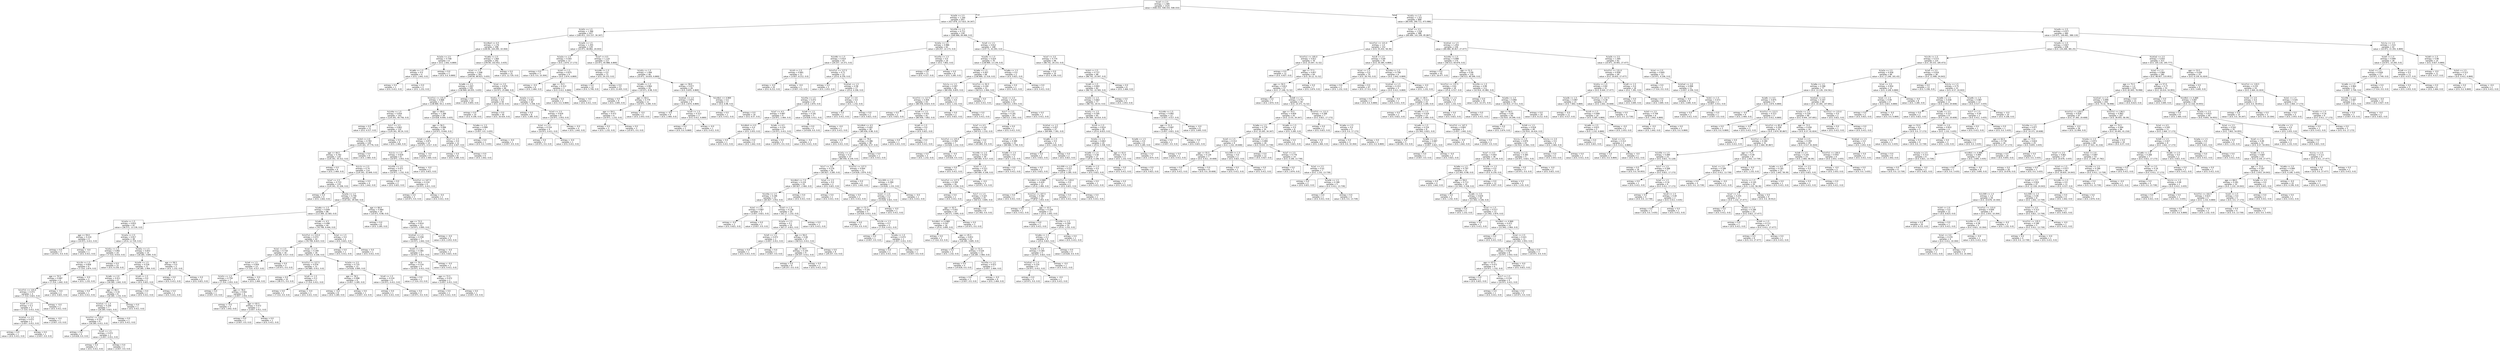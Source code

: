 digraph Tree {
node [shape=box, fontname="helvetica"] ;
edge [fontname="helvetica"] ;
0 [label="fs1a5 <= 2.5\nentropy = 1.585\nsamples = 1525\nvalue = [508.333, 508.333, 508.333]"] ;
1 [label="fs1a2b <= 2.5\nentropy = 1.164\nsamples = 657\nvalue = [427.878, 217.623, 34.347]"] ;
0 -> 1 [labeldistance=2.5, labelangle=45, headlabel="True"] ;
2 [label="fs1d2z <= 1.5\nentropy = 1.366\nsamples = 427\nvalue = [160.911, 153.157, 34.347]"] ;
1 -> 2 ;
3 [label="fs1ct6y4 <= 4.5\nentropy = 1.176\nsamples = 298\nvalue = [149.94, 104.295, 10.304]"] ;
2 -> 3 ;
4 [label="fs1a2a <= 2.5\nentropy = 0.708\nsamples = 6\nvalue = [0.0, 1.642, 6.869]"] ;
3 -> 4 ;
5 [label="fs1a6b <= 1.5\nentropy = 0.0\nsamples = 4\nvalue = [0.0, 1.642, 0.0]"] ;
4 -> 5 ;
6 [label="entropy = 0.0\nsamples = 1\nvalue = [0.0, 0.411, 0.0]"] ;
5 -> 6 ;
7 [label="entropy = 0.0\nsamples = 3\nvalue = [0.0, 1.232, 0.0]"] ;
5 -> 7 ;
8 [label="entropy = 0.0\nsamples = 2\nvalue = [0.0, 0.0, 6.869]"] ;
4 -> 8 ;
9 [label="fs1a6a <= 2.5\nentropy = 1.064\nsamples = 292\nvalue = [149.94, 102.652, 3.435]"] ;
3 -> 9 ;
10 [label="fs1e1 <= 1.5\nentropy = 1.048\nsamples = 261\nvalue = [149.94, 89.923, 3.435]"] ;
9 -> 10 ;
11 [label="fs1a6b <= 2.5\nentropy = 1.007\nsamples = 195\nvalue = [138.969, 64.055, 3.435]"] ;
10 -> 11 ;
12 [label="fs1ct7y1 <= 131.0\nentropy = 0.968\nsamples = 171\nvalue = [138.969, 54.2, 3.435]"] ;
11 -> 12 ;
13 [label="fs1ct4a <= 1.5\nentropy = 0.834\nsamples = 143\nvalue = [124.341, 44.756, 0.0]"] ;
12 -> 13 ;
14 [label="entropy = 0.0\nsamples = 11\nvalue = [0.0, 4.517, 0.0]"] ;
13 -> 14 ;
15 [label="fs1c7 <= 3.5\nentropy = 0.802\nsamples = 132\nvalue = [124.341, 40.24, 0.0]"] ;
13 -> 15 ;
16 [label="fs1b3 <= 2.0\nentropy = 0.783\nsamples = 126\nvalue = [124.341, 37.776, 0.0]"] ;
15 -> 16 ;
17 [label="age <= 44.5\nentropy = 0.762\nsamples = 120\nvalue = [124.341, 35.312, 0.0]"] ;
16 -> 17 ;
18 [label="entropy = 0.0\nsamples = 6\nvalue = [0.0, 2.464, 0.0]"] ;
17 -> 18 ;
19 [label="fs1c1z <= 2.5\nentropy = 0.74\nsamples = 114\nvalue = [124.341, 32.849, 0.0]"] ;
17 -> 19 ;
20 [label="fs1a7 <= 2.5\nentropy = 0.723\nsamples = 110\nvalue = [124.341, 31.206, 0.0]"] ;
19 -> 20 ;
21 [label="entropy = 0.0\nsamples = 4\nvalue = [0.0, 1.642, 0.0]"] ;
20 -> 21 ;
22 [label="fs1a3a <= 1.5\nentropy = 0.706\nsamples = 106\nvalue = [124.341, 29.564, 0.0]"] ;
20 -> 22 ;
23 [label="fs1a6a <= 1.5\nentropy = 0.649\nsamples = 86\nvalue = [113.369, 22.583, 0.0]"] ;
22 -> 23 ;
24 [label="fs1a2a <= 1.5\nentropy = 0.833\nsamples = 42\nvalue = [36.571, 13.139, 0.0]"] ;
23 -> 24 ;
25 [label="age <= 59.0\nentropy = 0.224\nsamples = 4\nvalue = [10.971, 0.411, 0.0]"] ;
24 -> 25 ;
26 [label="entropy = 0.0\nsamples = 3\nvalue = [10.971, 0.0, 0.0]"] ;
25 -> 26 ;
27 [label="entropy = -0.0\nsamples = 1\nvalue = [0.0, 0.411, 0.0]"] ;
25 -> 27 ;
28 [label="fs1a2a <= 2.5\nentropy = 0.917\nsamples = 38\nvalue = [25.6, 12.729, 0.0]"] ;
24 -> 28 ;
29 [label="fs1d1y <= 1.5\nentropy = 0.992\nsamples = 24\nvalue = [7.314, 9.033, 0.0]"] ;
28 -> 29 ;
30 [label="fs1c2b <= 1.5\nentropy = 0.858\nsamples = 9\nvalue = [7.314, 2.874, 0.0]"] ;
29 -> 30 ;
31 [label="age <= 70.5\nentropy = 0.687\nsamples = 6\nvalue = [7.314, 1.642, 0.0]"] ;
30 -> 31 ;
32 [label="fs1ct7z1 <= 125.0\nentropy = 0.472\nsamples = 4\nvalue = [7.314, 0.821, 0.0]"] ;
31 -> 32 ;
33 [label="fs1e4 <= 1.5\nentropy = 0.3\nsamples = 3\nvalue = [7.314, 0.411, 0.0]"] ;
32 -> 33 ;
34 [label="fs1d1a1 <= 2.5\nentropy = 0.472\nsamples = 2\nvalue = [3.657, 0.411, 0.0]"] ;
33 -> 34 ;
35 [label="entropy = 0.0\nsamples = 1\nvalue = [0.0, 0.411, 0.0]"] ;
34 -> 35 ;
36 [label="entropy = 0.0\nsamples = 1\nvalue = [3.657, 0.0, 0.0]"] ;
34 -> 36 ;
37 [label="entropy = -0.0\nsamples = 1\nvalue = [3.657, 0.0, 0.0]"] ;
33 -> 37 ;
38 [label="entropy = -0.0\nsamples = 1\nvalue = [0.0, 0.411, 0.0]"] ;
32 -> 38 ;
39 [label="entropy = -0.0\nsamples = 2\nvalue = [0.0, 0.821, 0.0]"] ;
31 -> 39 ;
40 [label="entropy = -0.0\nsamples = 3\nvalue = [0.0, 1.232, 0.0]"] ;
30 -> 40 ;
41 [label="entropy = 0.0\nsamples = 15\nvalue = [0.0, 6.159, 0.0]"] ;
29 -> 41 ;
42 [label="fs1d2y <= 1.5\nentropy = 0.653\nsamples = 14\nvalue = [18.285, 3.695, 0.0]"] ;
28 -> 42 ;
43 [label="fs1a3b <= 1.5\nentropy = 0.526\nsamples = 11\nvalue = [18.285, 2.464, 0.0]"] ;
42 -> 43 ;
44 [label="fs1a6c <= 2.0\nentropy = 0.411\nsamples = 9\nvalue = [18.285, 1.642, 0.0]"] ;
43 -> 44 ;
45 [label="entropy = 0.0\nsamples = 1\nvalue = [0.0, 0.411, 0.0]"] ;
44 -> 45 ;
46 [label="age <= 66.5\nentropy = 0.34\nsamples = 8\nvalue = [18.285, 1.232, 0.0]"] ;
44 -> 46 ;
47 [label="fs1d1a1 <= 1.5\nentropy = 0.256\nsamples = 7\nvalue = [18.285, 0.821, 0.0]"] ;
46 -> 47 ;
48 [label="fs1ct7z1 <= 125.0\nentropy = 0.152\nsamples = 6\nvalue = [18.285, 0.411, 0.0]"] ;
47 -> 48 ;
49 [label="entropy = 0.0\nsamples = 4\nvalue = [14.628, 0.0, 0.0]"] ;
48 -> 49 ;
50 [label="fs1a5 <= 1.5\nentropy = 0.472\nsamples = 2\nvalue = [3.657, 0.411, 0.0]"] ;
48 -> 50 ;
51 [label="entropy = 0.0\nsamples = 1\nvalue = [0.0, 0.411, 0.0]"] ;
50 -> 51 ;
52 [label="entropy = 0.0\nsamples = 1\nvalue = [3.657, 0.0, 0.0]"] ;
50 -> 52 ;
53 [label="entropy = 0.0\nsamples = 1\nvalue = [0.0, 0.411, 0.0]"] ;
47 -> 53 ;
54 [label="entropy = 0.0\nsamples = 1\nvalue = [0.0, 0.411, 0.0]"] ;
46 -> 54 ;
55 [label="fs1e9 <= 1.5\nentropy = 0.0\nsamples = 2\nvalue = [0.0, 0.821, 0.0]"] ;
43 -> 55 ;
56 [label="entropy = 0.0\nsamples = 1\nvalue = [0.0, 0.411, 0.0]"] ;
55 -> 56 ;
57 [label="entropy = 0.0\nsamples = 1\nvalue = [0.0, 0.411, 0.0]"] ;
55 -> 57 ;
58 [label="age <= 58.5\nentropy = 0.0\nsamples = 3\nvalue = [0.0, 1.232, 0.0]"] ;
42 -> 58 ;
59 [label="entropy = 0.0\nsamples = 1\nvalue = [0.0, 0.411, 0.0]"] ;
58 -> 59 ;
60 [label="entropy = 0.0\nsamples = 2\nvalue = [0.0, 0.821, 0.0]"] ;
58 -> 60 ;
61 [label="fs1a6c <= 4.5\nentropy = 0.498\nsamples = 44\nvalue = [76.799, 9.444, 0.0]"] ;
23 -> 61 ;
62 [label="fs1ct7y1 <= 115.0\nentropy = 0.472\nsamples = 42\nvalue = [76.799, 8.623, 0.0]"] ;
61 -> 62 ;
63 [label="fs1a1 <= 2.5\nentropy = 0.718\nsamples = 16\nvalue = [18.285, 4.517, 0.0]"] ;
62 -> 63 ;
64 [label="fs1e4 <= 1.5\nentropy = 0.959\nsamples = 13\nvalue = [7.314, 4.517, 0.0]"] ;
63 -> 64 ;
65 [label="fs1d1z <= 1.5\nentropy = 0.759\nsamples = 7\nvalue = [7.314, 2.053, 0.0]"] ;
64 -> 65 ;
66 [label="entropy = 0.0\nsamples = 1\nvalue = [3.657, 0.0, 0.0]"] ;
65 -> 66 ;
67 [label="age <= 78.0\nentropy = 0.942\nsamples = 6\nvalue = [3.657, 2.053, 0.0]"] ;
65 -> 67 ;
68 [label="entropy = -0.0\nsamples = 4\nvalue = [0.0, 1.642, 0.0]"] ;
67 -> 68 ;
69 [label="age <= 83.5\nentropy = 0.472\nsamples = 2\nvalue = [3.657, 0.411, 0.0]"] ;
67 -> 69 ;
70 [label="entropy = 0.0\nsamples = 1\nvalue = [3.657, 0.0, 0.0]"] ;
69 -> 70 ;
71 [label="entropy = 0.0\nsamples = 1\nvalue = [0.0, 0.411, 0.0]"] ;
69 -> 71 ;
72 [label="entropy = -0.0\nsamples = 6\nvalue = [0.0, 2.464, 0.0]"] ;
64 -> 72 ;
73 [label="entropy = 0.0\nsamples = 3\nvalue = [10.971, 0.0, 0.0]"] ;
63 -> 73 ;
74 [label="fs1a1 <= 2.5\nentropy = 0.349\nsamples = 26\nvalue = [58.513, 4.106, 0.0]"] ;
62 -> 74 ;
75 [label="fs1ct7y1 <= 127.5\nentropy = 0.076\nsamples = 13\nvalue = [43.885, 0.411, 0.0]"] ;
74 -> 75 ;
76 [label="entropy = 0.0\nsamples = 10\nvalue = [36.571, 0.0, 0.0]"] ;
75 -> 76 ;
77 [label="fs1a5 <= 1.5\nentropy = 0.3\nsamples = 3\nvalue = [7.314, 0.411, 0.0]"] ;
75 -> 77 ;
78 [label="entropy = 0.0\nsamples = 2\nvalue = [7.314, 0.0, 0.0]"] ;
77 -> 78 ;
79 [label="entropy = -0.0\nsamples = 1\nvalue = [0.0, 0.411, 0.0]"] ;
77 -> 79 ;
80 [label="fs1a2a <= 2.5\nentropy = 0.725\nsamples = 13\nvalue = [14.628, 3.695, 0.0]"] ;
74 -> 80 ;
81 [label="age <= 78.5\nentropy = 0.998\nsamples = 9\nvalue = [3.657, 3.285, 0.0]"] ;
80 -> 81 ;
82 [label="entropy = -0.0\nsamples = 8\nvalue = [0.0, 3.285, 0.0]"] ;
81 -> 82 ;
83 [label="entropy = 0.0\nsamples = 1\nvalue = [3.657, 0.0, 0.0]"] ;
81 -> 83 ;
84 [label="fs1a5 <= 1.5\nentropy = 0.224\nsamples = 4\nvalue = [10.971, 0.411, 0.0]"] ;
80 -> 84 ;
85 [label="entropy = 0.0\nsamples = 1\nvalue = [0.0, 0.411, 0.0]"] ;
84 -> 85 ;
86 [label="entropy = 0.0\nsamples = 3\nvalue = [10.971, 0.0, 0.0]"] ;
84 -> 86 ;
87 [label="fs1a1 <= 1.5\nentropy = 0.0\nsamples = 2\nvalue = [0.0, 0.821, 0.0]"] ;
61 -> 87 ;
88 [label="entropy = 0.0\nsamples = 1\nvalue = [0.0, 0.411, 0.0]"] ;
87 -> 88 ;
89 [label="entropy = 0.0\nsamples = 1\nvalue = [0.0, 0.411, 0.0]"] ;
87 -> 89 ;
90 [label="age <= 66.0\nentropy = 0.964\nsamples = 20\nvalue = [10.971, 6.98, 0.0]"] ;
22 -> 90 ;
91 [label="entropy = 0.0\nsamples = 8\nvalue = [0.0, 3.285, 0.0]"] ;
90 -> 91 ;
92 [label="age <= 73.5\nentropy = 0.814\nsamples = 12\nvalue = [10.971, 3.695, 0.0]"] ;
90 -> 92 ;
93 [label="fs1d1a2 <= 1.5\nentropy = 0.558\nsamples = 7\nvalue = [10.971, 1.642, 0.0]"] ;
92 -> 93 ;
94 [label="fs1d3 <= 1.5\nentropy = 0.365\nsamples = 5\nvalue = [10.971, 0.821, 0.0]"] ;
93 -> 94 ;
95 [label="age <= 70.5\nentropy = 0.224\nsamples = 4\nvalue = [10.971, 0.411, 0.0]"] ;
94 -> 95 ;
96 [label="entropy = 0.0\nsamples = 2\nvalue = [7.314, 0.0, 0.0]"] ;
95 -> 96 ;
97 [label="age <= 72.5\nentropy = 0.472\nsamples = 2\nvalue = [3.657, 0.411, 0.0]"] ;
95 -> 97 ;
98 [label="entropy = 0.0\nsamples = 1\nvalue = [0.0, 0.411, 0.0]"] ;
97 -> 98 ;
99 [label="entropy = 0.0\nsamples = 1\nvalue = [3.657, 0.0, 0.0]"] ;
97 -> 99 ;
100 [label="entropy = -0.0\nsamples = 1\nvalue = [0.0, 0.411, 0.0]"] ;
94 -> 100 ;
101 [label="entropy = -0.0\nsamples = 2\nvalue = [0.0, 0.821, 0.0]"] ;
93 -> 101 ;
102 [label="entropy = -0.0\nsamples = 5\nvalue = [0.0, 2.053, 0.0]"] ;
92 -> 102 ;
103 [label="entropy = 0.0\nsamples = 4\nvalue = [0.0, 1.642, 0.0]"] ;
19 -> 103 ;
104 [label="entropy = 0.0\nsamples = 6\nvalue = [0.0, 2.464, 0.0]"] ;
16 -> 104 ;
105 [label="entropy = 0.0\nsamples = 6\nvalue = [0.0, 2.464, 0.0]"] ;
15 -> 105 ;
106 [label="age <= 69.0\nentropy = 1.389\nsamples = 28\nvalue = [14.628, 9.444, 3.435]"] ;
12 -> 106 ;
107 [label="age <= 56.5\nentropy = 0.996\nsamples = 26\nvalue = [10.971, 9.444, 0.0]"] ;
106 -> 107 ;
108 [label="fs1e4 <= 1.5\nentropy = 0.871\nsamples = 14\nvalue = [10.971, 4.517, 0.0]"] ;
107 -> 108 ;
109 [label="fs1c1z <= 1.5\nentropy = 0.629\nsamples = 8\nvalue = [10.971, 2.053, 0.0]"] ;
108 -> 109 ;
110 [label="fs1ct5b <= 1.5\nentropy = 0.472\nsamples = 6\nvalue = [10.971, 1.232, 0.0]"] ;
109 -> 110 ;
111 [label="entropy = 0.0\nsamples = 2\nvalue = [0.0, 0.821, 0.0]"] ;
110 -> 111 ;
112 [label="fs1ct7y1 <= 147.5\nentropy = 0.224\nsamples = 4\nvalue = [10.971, 0.411, 0.0]"] ;
110 -> 112 ;
113 [label="entropy = 0.0\nsamples = 3\nvalue = [10.971, 0.0, 0.0]"] ;
112 -> 113 ;
114 [label="entropy = -0.0\nsamples = 1\nvalue = [0.0, 0.411, 0.0]"] ;
112 -> 114 ;
115 [label="entropy = -0.0\nsamples = 2\nvalue = [0.0, 0.821, 0.0]"] ;
109 -> 115 ;
116 [label="entropy = -0.0\nsamples = 6\nvalue = [0.0, 2.464, 0.0]"] ;
108 -> 116 ;
117 [label="fs1c7 <= 1.5\nentropy = 0.0\nsamples = 12\nvalue = [0.0, 4.927, 0.0]"] ;
107 -> 117 ;
118 [label="entropy = 0.0\nsamples = 8\nvalue = [0.0, 3.285, 0.0]"] ;
117 -> 118 ;
119 [label="entropy = 0.0\nsamples = 4\nvalue = [0.0, 1.642, 0.0]"] ;
117 -> 119 ;
120 [label="fs1a6a <= 1.5\nentropy = 0.999\nsamples = 2\nvalue = [3.657, 0.0, 3.435]"] ;
106 -> 120 ;
121 [label="entropy = 0.0\nsamples = 1\nvalue = [0.0, 0.0, 3.435]"] ;
120 -> 121 ;
122 [label="entropy = -0.0\nsamples = 1\nvalue = [3.657, 0.0, 0.0]"] ;
120 -> 122 ;
123 [label="entropy = 0.0\nsamples = 24\nvalue = [0.0, 9.855, 0.0]"] ;
11 -> 123 ;
124 [label="fs1a1 <= 3.5\nentropy = 0.879\nsamples = 66\nvalue = [10.971, 25.868, 0.0]"] ;
10 -> 124 ;
125 [label="fs1d1y <= 1.5\nentropy = 0.0\nsamples = 50\nvalue = [0.0, 20.53, 0.0]"] ;
124 -> 125 ;
126 [label="entropy = 0.0\nsamples = 10\nvalue = [0.0, 4.106, 0.0]"] ;
125 -> 126 ;
127 [label="entropy = 0.0\nsamples = 40\nvalue = [0.0, 16.424, 0.0]"] ;
125 -> 127 ;
128 [label="fs1a2a <= 2.5\nentropy = 0.912\nsamples = 16\nvalue = [10.971, 5.338, 0.0]"] ;
124 -> 128 ;
129 [label="entropy = 0.0\nsamples = 8\nvalue = [0.0, 3.285, 0.0]"] ;
128 -> 129 ;
130 [label="fs1e3 <= 2.5\nentropy = 0.629\nsamples = 8\nvalue = [10.971, 2.053, 0.0]"] ;
128 -> 130 ;
131 [label="fs1e1 <= 2.5\nentropy = 0.224\nsamples = 4\nvalue = [10.971, 0.411, 0.0]"] ;
130 -> 131 ;
132 [label="entropy = 0.0\nsamples = 3\nvalue = [10.971, 0.0, 0.0]"] ;
131 -> 132 ;
133 [label="entropy = -0.0\nsamples = 1\nvalue = [0.0, 0.411, 0.0]"] ;
131 -> 133 ;
134 [label="entropy = -0.0\nsamples = 4\nvalue = [0.0, 1.642, 0.0]"] ;
130 -> 134 ;
135 [label="entropy = 0.0\nsamples = 31\nvalue = [0.0, 12.729, 0.0]"] ;
9 -> 135 ;
136 [label="fs1a2b <= 1.5\nentropy = 1.355\nsamples = 129\nvalue = [10.971, 48.862, 24.043]"] ;
2 -> 136 ;
137 [label="fs1a2a <= 1.5\nentropy = 0.593\nsamples = 12\nvalue = [0.0, 2.874, 17.173]"] ;
136 -> 137 ;
138 [label="entropy = 0.0\nsamples = 3\nvalue = [0.0, 0.0, 10.304]"] ;
137 -> 138 ;
139 [label="fs1e5 <= 1.5\nentropy = 0.875\nsamples = 9\nvalue = [0.0, 2.874, 6.869]"] ;
137 -> 139 ;
140 [label="entropy = -0.0\nsamples = 6\nvalue = [0.0, 2.464, 0.0]"] ;
139 -> 140 ;
141 [label="age <= 70.5\nentropy = 0.313\nsamples = 3\nvalue = [0.0, 0.411, 6.869]"] ;
139 -> 141 ;
142 [label="entropy = 0.0\nsamples = 2\nvalue = [0.0, 0.0, 6.869]"] ;
141 -> 142 ;
143 [label="entropy = -0.0\nsamples = 1\nvalue = [0.0, 0.411, 0.0]"] ;
141 -> 143 ;
144 [label="fs1a7 <= 4.5\nentropy = 1.124\nsamples = 117\nvalue = [10.971, 45.988, 6.869]"] ;
136 -> 144 ;
145 [label="fs1ct4b <= 1.5\nentropy = 0.0\nsamples = 71\nvalue = [0.0, 29.153, 0.0]"] ;
144 -> 145 ;
146 [label="entropy = 0.0\nsamples = 14\nvalue = [0.0, 5.749, 0.0]"] ;
145 -> 146 ;
147 [label="entropy = 0.0\nsamples = 57\nvalue = [0.0, 23.405, 0.0]"] ;
145 -> 147 ;
148 [label="fs1d2y <= 1.5\nentropy = 1.494\nsamples = 46\nvalue = [10.971, 16.835, 6.869]"] ;
144 -> 148 ;
149 [label="fs1a6b <= 1.5\nentropy = 0.964\nsamples = 20\nvalue = [10.971, 6.98, 0.0]"] ;
148 -> 149 ;
150 [label="entropy = 0.0\nsamples = 9\nvalue = [0.0, 3.695, 0.0]"] ;
149 -> 150 ;
151 [label="age <= 64.5\nentropy = 0.779\nsamples = 11\nvalue = [10.971, 3.285, 0.0]"] ;
149 -> 151 ;
152 [label="age <= 59.5\nentropy = 0.472\nsamples = 6\nvalue = [10.971, 1.232, 0.0]"] ;
151 -> 152 ;
153 [label="entropy = 0.0\nsamples = 3\nvalue = [0.0, 1.232, 0.0]"] ;
152 -> 153 ;
154 [label="entropy = 0.0\nsamples = 3\nvalue = [10.971, 0.0, 0.0]"] ;
152 -> 154 ;
155 [label="entropy = -0.0\nsamples = 5\nvalue = [0.0, 2.053, 0.0]"] ;
151 -> 155 ;
156 [label="age <= 58.0\nentropy = 0.977\nsamples = 26\nvalue = [0.0, 9.855, 6.869]"] ;
148 -> 156 ;
157 [label="fs1d1a1 <= 1.5\nentropy = 0.875\nsamples = 9\nvalue = [0.0, 2.874, 6.869]"] ;
156 -> 157 ;
158 [label="entropy = -0.0\nsamples = 6\nvalue = [0.0, 2.464, 0.0]"] ;
157 -> 158 ;
159 [label="fs1e5 <= 1.5\nentropy = 0.313\nsamples = 3\nvalue = [0.0, 0.411, 6.869]"] ;
157 -> 159 ;
160 [label="entropy = 0.0\nsamples = 2\nvalue = [0.0, 0.0, 6.869]"] ;
159 -> 160 ;
161 [label="entropy = -0.0\nsamples = 1\nvalue = [0.0, 0.411, 0.0]"] ;
159 -> 161 ;
162 [label="fs1ct6z1 <= 4.969\nentropy = 0.0\nsamples = 17\nvalue = [0.0, 6.98, 0.0]"] ;
156 -> 162 ;
163 [label="entropy = 0.0\nsamples = 1\nvalue = [0.0, 0.411, 0.0]"] ;
162 -> 163 ;
164 [label="entropy = 0.0\nsamples = 16\nvalue = [0.0, 6.57, 0.0]"] ;
162 -> 164 ;
165 [label="fs1ct5b <= 1.5\nentropy = 0.711\nsamples = 230\nvalue = [266.966, 64.466, 0.0]"] ;
1 -> 165 ;
166 [label="fs1d2y <= 1.5\nentropy = 0.986\nsamples = 62\nvalue = [29.257, 22.173, 0.0]"] ;
165 -> 166 ;
167 [label="fs1ct4b <= 1.5\nentropy = 0.914\nsamples = 43\nvalue = [29.257, 14.371, 0.0]"] ;
166 -> 167 ;
168 [label="fs1c8 <= 2.5\nentropy = 0.891\nsamples = 21\nvalue = [3.657, 8.212, 0.0]"] ;
167 -> 168 ;
169 [label="entropy = -0.0\nsamples = 20\nvalue = [0.0, 8.212, 0.0]"] ;
168 -> 169 ;
170 [label="entropy = -0.0\nsamples = 1\nvalue = [3.657, 0.0, 0.0]"] ;
168 -> 170 ;
171 [label="fs1ct7y1 <= 117.5\nentropy = 0.71\nsamples = 22\nvalue = [25.6, 6.159, 0.0]"] ;
167 -> 171 ;
172 [label="entropy = 0.0\nsamples = 5\nvalue = [0.0, 2.053, 0.0]"] ;
171 -> 172 ;
173 [label="fs1d1a1 <= 1.5\nentropy = 0.58\nsamples = 17\nvalue = [25.6, 4.106, 0.0]"] ;
171 -> 173 ;
174 [label="fs1ct5a <= 1.5\nentropy = 0.472\nsamples = 14\nvalue = [25.6, 2.874, 0.0]"] ;
173 -> 174 ;
175 [label="fs1a7 <= 4.5\nentropy = 0.687\nsamples = 9\nvalue = [10.971, 2.464, 0.0]"] ;
174 -> 175 ;
176 [label="fs1ct6z4 <= 4.5\nentropy = 0.0\nsamples = 5\nvalue = [0.0, 2.053, 0.0]"] ;
175 -> 176 ;
177 [label="entropy = 0.0\nsamples = 1\nvalue = [0.0, 0.411, 0.0]"] ;
176 -> 177 ;
178 [label="entropy = 0.0\nsamples = 4\nvalue = [0.0, 1.642, 0.0]"] ;
176 -> 178 ;
179 [label="fs1a6c <= 4.5\nentropy = 0.224\nsamples = 4\nvalue = [10.971, 0.411, 0.0]"] ;
175 -> 179 ;
180 [label="entropy = 0.0\nsamples = 3\nvalue = [10.971, 0.0, 0.0]"] ;
179 -> 180 ;
181 [label="entropy = -0.0\nsamples = 1\nvalue = [0.0, 0.411, 0.0]"] ;
179 -> 181 ;
182 [label="fs1e9 <= 1.5\nentropy = 0.181\nsamples = 5\nvalue = [14.628, 0.411, 0.0]"] ;
174 -> 182 ;
183 [label="entropy = 0.0\nsamples = 4\nvalue = [14.628, 0.0, 0.0]"] ;
182 -> 183 ;
184 [label="entropy = -0.0\nsamples = 1\nvalue = [0.0, 0.411, 0.0]"] ;
182 -> 184 ;
185 [label="fs1a7 <= 3.0\nentropy = 0.0\nsamples = 3\nvalue = [0.0, 1.232, 0.0]"] ;
173 -> 185 ;
186 [label="entropy = 0.0\nsamples = 1\nvalue = [0.0, 0.411, 0.0]"] ;
185 -> 186 ;
187 [label="entropy = 0.0\nsamples = 2\nvalue = [0.0, 0.821, 0.0]"] ;
185 -> 187 ;
188 [label="fs1ct5a <= 1.5\nentropy = 0.0\nsamples = 19\nvalue = [0.0, 7.802, 0.0]"] ;
166 -> 188 ;
189 [label="entropy = 0.0\nsamples = 11\nvalue = [0.0, 4.517, 0.0]"] ;
188 -> 189 ;
190 [label="entropy = 0.0\nsamples = 8\nvalue = [0.0, 3.285, 0.0]"] ;
188 -> 190 ;
191 [label="fs1a5 <= 1.5\nentropy = 0.612\nsamples = 168\nvalue = [237.71, 42.293, 0.0]"] ;
165 -> 191 ;
192 [label="fs1a3b <= 1.5\nentropy = 0.424\nsamples = 70\nvalue = [138.969, 13.139, 0.0]"] ;
191 -> 192 ;
193 [label="fs1a6a <= 1.5\nentropy = 0.407\nsamples = 68\nvalue = [138.969, 12.318, 0.0]"] ;
192 -> 193 ;
194 [label="fs1c1y <= 1.5\nentropy = 0.497\nsamples = 46\nvalue = [80.456, 9.855, 0.0]"] ;
193 -> 194 ;
195 [label="fs1ct7z1 <= 117.5\nentropy = 0.459\nsamples = 43\nvalue = [80.456, 8.623, 0.0]"] ;
194 -> 195 ;
196 [label="entropy = 0.0\nsamples = 2\nvalue = [0.0, 0.821, 0.0]"] ;
195 -> 196 ;
197 [label="fs1e4 <= 1.5\nentropy = 0.431\nsamples = 41\nvalue = [80.456, 7.802, 0.0]"] ;
195 -> 197 ;
198 [label="fs1ct6z4 <= 4.5\nentropy = 0.402\nsamples = 39\nvalue = [80.456, 6.98, 0.0]"] ;
197 -> 198 ;
199 [label="entropy = 0.0\nsamples = 1\nvalue = [0.0, 0.411, 0.0]"] ;
198 -> 199 ;
200 [label="age <= 79.0\nentropy = 0.386\nsamples = 38\nvalue = [80.456, 6.57, 0.0]"] ;
198 -> 200 ;
201 [label="fs1d1y <= 1.5\nentropy = 0.37\nsamples = 37\nvalue = [80.456, 6.159, 0.0]"] ;
200 -> 201 ;
202 [label="fs1c7 <= 3.0\nentropy = 0.276\nsamples = 26\nvalue = [65.827, 3.285, 0.0]"] ;
201 -> 202 ;
203 [label="fs1ct6z2 <= 7.0\nentropy = 0.224\nsamples = 24\nvalue = [65.827, 2.464, 0.0]"] ;
202 -> 203 ;
204 [label="fs1ct4a <= 1.5\nentropy = 0.196\nsamples = 23\nvalue = [65.827, 2.053, 0.0]"] ;
203 -> 204 ;
205 [label="fs1e1 <= 1.5\nentropy = 0.687\nsamples = 3\nvalue = [3.657, 0.821, 0.0]"] ;
204 -> 205 ;
206 [label="entropy = -0.0\nsamples = 2\nvalue = [0.0, 0.821, 0.0]"] ;
205 -> 206 ;
207 [label="entropy = 0.0\nsamples = 1\nvalue = [3.657, 0.0, 0.0]"] ;
205 -> 207 ;
208 [label="fs1e3 <= 1.5\nentropy = 0.138\nsamples = 20\nvalue = [62.17, 1.232, 0.0]"] ;
204 -> 208 ;
209 [label="fs1a2a <= 2.5\nentropy = 0.1\nsamples = 19\nvalue = [62.17, 0.821, 0.0]"] ;
208 -> 209 ;
210 [label="fs1e5 <= 1.5\nentropy = 0.472\nsamples = 2\nvalue = [3.657, 0.411, 0.0]"] ;
209 -> 210 ;
211 [label="entropy = 0.0\nsamples = 1\nvalue = [0.0, 0.411, 0.0]"] ;
210 -> 211 ;
212 [label="entropy = 0.0\nsamples = 1\nvalue = [3.657, 0.0, 0.0]"] ;
210 -> 212 ;
213 [label="age <= 56.0\nentropy = 0.06\nsamples = 17\nvalue = [58.513, 0.411, 0.0]"] ;
209 -> 213 ;
214 [label="age <= 54.5\nentropy = 0.105\nsamples = 9\nvalue = [29.257, 0.411, 0.0]"] ;
213 -> 214 ;
215 [label="entropy = 0.0\nsamples = 8\nvalue = [29.257, 0.0, 0.0]"] ;
214 -> 215 ;
216 [label="entropy = 0.0\nsamples = 1\nvalue = [0.0, 0.411, 0.0]"] ;
214 -> 216 ;
217 [label="entropy = 0.0\nsamples = 8\nvalue = [29.257, 0.0, 0.0]"] ;
213 -> 217 ;
218 [label="entropy = 0.0\nsamples = 1\nvalue = [0.0, 0.411, 0.0]"] ;
208 -> 218 ;
219 [label="entropy = 0.0\nsamples = 1\nvalue = [0.0, 0.411, 0.0]"] ;
203 -> 219 ;
220 [label="fs1a1 <= 1.5\nentropy = 0.0\nsamples = 2\nvalue = [0.0, 0.821, 0.0]"] ;
202 -> 220 ;
221 [label="entropy = 0.0\nsamples = 1\nvalue = [0.0, 0.411, 0.0]"] ;
220 -> 221 ;
222 [label="entropy = 0.0\nsamples = 1\nvalue = [0.0, 0.411, 0.0]"] ;
220 -> 222 ;
223 [label="fs1ct7z1 <= 127.5\nentropy = 0.644\nsamples = 11\nvalue = [14.628, 2.874, 0.0]"] ;
201 -> 223 ;
224 [label="entropy = 0.0\nsamples = 4\nvalue = [0.0, 1.642, 0.0]"] ;
223 -> 224 ;
225 [label="fs1c309 <= 1.5\nentropy = 0.394\nsamples = 7\nvalue = [14.628, 1.232, 0.0]"] ;
223 -> 225 ;
226 [label="fs1e3 <= 2.0\nentropy = 0.3\nsamples = 6\nvalue = [14.628, 0.821, 0.0]"] ;
225 -> 226 ;
227 [label="age <= 51.5\nentropy = 0.181\nsamples = 5\nvalue = [14.628, 0.411, 0.0]"] ;
226 -> 227 ;
228 [label="entropy = 0.0\nsamples = 2\nvalue = [7.314, 0.0, 0.0]"] ;
227 -> 228 ;
229 [label="fs1c2b <= 1.5\nentropy = 0.3\nsamples = 3\nvalue = [7.314, 0.411, 0.0]"] ;
227 -> 229 ;
230 [label="entropy = 0.0\nsamples = 1\nvalue = [3.657, 0.0, 0.0]"] ;
229 -> 230 ;
231 [label="fs1a4a <= 1.5\nentropy = 0.472\nsamples = 2\nvalue = [3.657, 0.411, 0.0]"] ;
229 -> 231 ;
232 [label="entropy = 0.0\nsamples = 1\nvalue = [0.0, 0.411, 0.0]"] ;
231 -> 232 ;
233 [label="entropy = 0.0\nsamples = 1\nvalue = [3.657, 0.0, 0.0]"] ;
231 -> 233 ;
234 [label="entropy = -0.0\nsamples = 1\nvalue = [0.0, 0.411, 0.0]"] ;
226 -> 234 ;
235 [label="entropy = -0.0\nsamples = 1\nvalue = [0.0, 0.411, 0.0]"] ;
225 -> 235 ;
236 [label="entropy = 0.0\nsamples = 1\nvalue = [0.0, 0.411, 0.0]"] ;
200 -> 236 ;
237 [label="fs1e8 <= 1.5\nentropy = 0.0\nsamples = 2\nvalue = [0.0, 0.821, 0.0]"] ;
197 -> 237 ;
238 [label="entropy = 0.0\nsamples = 1\nvalue = [0.0, 0.411, 0.0]"] ;
237 -> 238 ;
239 [label="entropy = 0.0\nsamples = 1\nvalue = [0.0, 0.411, 0.0]"] ;
237 -> 239 ;
240 [label="fs1a6b <= 1.5\nentropy = 0.0\nsamples = 3\nvalue = [0.0, 1.232, 0.0]"] ;
194 -> 240 ;
241 [label="entropy = 0.0\nsamples = 2\nvalue = [0.0, 0.821, 0.0]"] ;
240 -> 241 ;
242 [label="entropy = 0.0\nsamples = 1\nvalue = [0.0, 0.411, 0.0]"] ;
240 -> 242 ;
243 [label="fs1ct7y1 <= 92.5\nentropy = 0.244\nsamples = 22\nvalue = [58.513, 2.464, 0.0]"] ;
193 -> 243 ;
244 [label="entropy = 0.0\nsamples = 1\nvalue = [0.0, 0.411, 0.0]"] ;
243 -> 244 ;
245 [label="fs1e1 <= 2.5\nentropy = 0.214\nsamples = 21\nvalue = [58.513, 2.053, 0.0]"] ;
243 -> 245 ;
246 [label="fs1c7 <= 3.5\nentropy = 0.181\nsamples = 20\nvalue = [58.513, 1.642, 0.0]"] ;
245 -> 246 ;
247 [label="fs1a7 <= 4.5\nentropy = 0.145\nsamples = 19\nvalue = [58.513, 1.232, 0.0]"] ;
246 -> 247 ;
248 [label="fs1ct7y1 <= 125.0\nentropy = 0.394\nsamples = 7\nvalue = [14.628, 1.232, 0.0]"] ;
247 -> 248 ;
249 [label="entropy = 0.0\nsamples = 3\nvalue = [0.0, 1.232, 0.0]"] ;
248 -> 249 ;
250 [label="entropy = -0.0\nsamples = 4\nvalue = [14.628, 0.0, 0.0]"] ;
248 -> 250 ;
251 [label="entropy = 0.0\nsamples = 12\nvalue = [43.885, 0.0, 0.0]"] ;
247 -> 251 ;
252 [label="entropy = 0.0\nsamples = 1\nvalue = [0.0, 0.411, 0.0]"] ;
246 -> 252 ;
253 [label="entropy = 0.0\nsamples = 1\nvalue = [0.0, 0.411, 0.0]"] ;
245 -> 253 ;
254 [label="fs1a6a <= 1.5\nentropy = 0.0\nsamples = 2\nvalue = [0.0, 0.821, 0.0]"] ;
192 -> 254 ;
255 [label="entropy = 0.0\nsamples = 1\nvalue = [0.0, 0.411, 0.0]"] ;
254 -> 255 ;
256 [label="entropy = 0.0\nsamples = 1\nvalue = [0.0, 0.411, 0.0]"] ;
254 -> 256 ;
257 [label="fs1a7 <= 3.5\nentropy = 0.774\nsamples = 98\nvalue = [98.741, 29.153, 0.0]"] ;
191 -> 257 ;
258 [label="entropy = 0.0\nsamples = 10\nvalue = [0.0, 4.106, 0.0]"] ;
257 -> 258 ;
259 [label="fs1b3 <= 2.5\nentropy = 0.727\nsamples = 88\nvalue = [98.741, 25.047, 0.0]"] ;
257 -> 259 ;
260 [label="fs1e8 <= 1.5\nentropy = 0.693\nsamples = 82\nvalue = [98.741, 22.583, 0.0]"] ;
259 -> 260 ;
261 [label="fs1d2z <= 1.5\nentropy = 0.663\nsamples = 77\nvalue = [98.741, 20.53, 0.0]"] ;
260 -> 261 ;
262 [label="fs1d1y <= 1.5\nentropy = 0.595\nsamples = 65\nvalue = [95.084, 16.014, 0.0]"] ;
261 -> 262 ;
263 [label="fs1d1a1 <= 1.5\nentropy = 0.457\nsamples = 37\nvalue = [69.484, 7.391, 0.0]"] ;
262 -> 263 ;
264 [label="fs1e9 <= 1.5\nentropy = 0.389\nsamples = 33\nvalue = [69.484, 5.749, 0.0]"] ;
263 -> 264 ;
265 [label="fs1ct4b <= 1.5\nentropy = 0.332\nsamples = 30\nvalue = [69.484, 4.517, 0.0]"] ;
264 -> 265 ;
266 [label="entropy = 0.0\nsamples = 1\nvalue = [0.0, 0.411, 0.0]"] ;
265 -> 266 ;
267 [label="fs1e3 <= 1.5\nentropy = 0.311\nsamples = 29\nvalue = [69.484, 4.106, 0.0]"] ;
265 -> 267 ;
268 [label="fs1ct7y1 <= 117.5\nentropy = 0.349\nsamples = 26\nvalue = [58.513, 4.106, 0.0]"] ;
267 -> 268 ;
269 [label="entropy = 0.0\nsamples = 1\nvalue = [0.0, 0.411, 0.0]"] ;
268 -> 269 ;
270 [label="fs1c7 <= 1.5\nentropy = 0.325\nsamples = 25\nvalue = [58.513, 3.695, 0.0]"] ;
268 -> 270 ;
271 [label="age <= 62.5\nentropy = 0.442\nsamples = 19\nvalue = [36.571, 3.695, 0.0]"] ;
270 -> 271 ;
272 [label="fs1ct6z1 <= 4.969\nentropy = 0.547\nsamples = 16\nvalue = [25.6, 3.695, 0.0]"] ;
271 -> 272 ;
273 [label="entropy = 0.0\nsamples = 2\nvalue = [7.314, 0.0, 0.0]"] ;
272 -> 273 ;
274 [label="age <= 45.5\nentropy = 0.653\nsamples = 14\nvalue = [18.285, 3.695, 0.0]"] ;
272 -> 274 ;
275 [label="entropy = 0.0\nsamples = 3\nvalue = [0.0, 1.232, 0.0]"] ;
274 -> 275 ;
276 [label="age <= 51.5\nentropy = 0.526\nsamples = 11\nvalue = [18.285, 2.464, 0.0]"] ;
274 -> 276 ;
277 [label="entropy = 0.0\nsamples = 4\nvalue = [14.628, 0.0, 0.0]"] ;
276 -> 277 ;
278 [label="fs1ct5a <= 1.5\nentropy = 0.972\nsamples = 7\nvalue = [3.657, 2.464, 0.0]"] ;
276 -> 278 ;
279 [label="entropy = 0.0\nsamples = 1\nvalue = [3.657, 0.0, 0.0]"] ;
278 -> 279 ;
280 [label="entropy = -0.0\nsamples = 6\nvalue = [0.0, 2.464, 0.0]"] ;
278 -> 280 ;
281 [label="entropy = 0.0\nsamples = 3\nvalue = [10.971, 0.0, 0.0]"] ;
271 -> 281 ;
282 [label="entropy = 0.0\nsamples = 6\nvalue = [21.942, 0.0, 0.0]"] ;
270 -> 282 ;
283 [label="entropy = -0.0\nsamples = 3\nvalue = [10.971, 0.0, 0.0]"] ;
267 -> 283 ;
284 [label="fs1a6b <= 1.5\nentropy = 0.0\nsamples = 3\nvalue = [0.0, 1.232, 0.0]"] ;
264 -> 284 ;
285 [label="entropy = 0.0\nsamples = 1\nvalue = [0.0, 0.411, 0.0]"] ;
284 -> 285 ;
286 [label="entropy = 0.0\nsamples = 2\nvalue = [0.0, 0.821, 0.0]"] ;
284 -> 286 ;
287 [label="fs1a6b <= 1.5\nentropy = 0.0\nsamples = 4\nvalue = [0.0, 1.642, 0.0]"] ;
263 -> 287 ;
288 [label="entropy = 0.0\nsamples = 2\nvalue = [0.0, 0.821, 0.0]"] ;
287 -> 288 ;
289 [label="entropy = 0.0\nsamples = 2\nvalue = [0.0, 0.821, 0.0]"] ;
287 -> 289 ;
290 [label="fs1c8 <= 1.5\nentropy = 0.814\nsamples = 28\nvalue = [25.6, 8.623, 0.0]"] ;
262 -> 290 ;
291 [label="fs1d2y <= 1.5\nentropy = 0.663\nsamples = 20\nvalue = [25.6, 5.338, 0.0]"] ;
290 -> 291 ;
292 [label="fs1a4b <= 1.5\nentropy = 0.58\nsamples = 17\nvalue = [25.6, 4.106, 0.0]"] ;
291 -> 292 ;
293 [label="fs1c309 <= 1.5\nentropy = 0.511\nsamples = 15\nvalue = [25.6, 3.285, 0.0]"] ;
292 -> 293 ;
294 [label="fs1ct6z1 <= 4.969\nentropy = 0.429\nsamples = 13\nvalue = [25.6, 2.464, 0.0]"] ;
293 -> 294 ;
295 [label="entropy = 0.0\nsamples = 1\nvalue = [0.0, 0.411, 0.0]"] ;
294 -> 295 ;
296 [label="fs1ct7y1 <= 107.5\nentropy = 0.382\nsamples = 12\nvalue = [25.6, 2.053, 0.0]"] ;
294 -> 296 ;
297 [label="entropy = 0.0\nsamples = 1\nvalue = [0.0, 0.411, 0.0]"] ;
296 -> 297 ;
298 [label="age <= 43.5\nentropy = 0.329\nsamples = 11\nvalue = [25.6, 1.642, 0.0]"] ;
296 -> 298 ;
299 [label="entropy = 0.0\nsamples = 1\nvalue = [0.0, 0.411, 0.0]"] ;
298 -> 299 ;
300 [label="fs1ct5b <= 2.5\nentropy = 0.269\nsamples = 10\nvalue = [25.6, 1.232, 0.0]"] ;
298 -> 300 ;
301 [label="fs1a6a <= 1.5\nentropy = 0.2\nsamples = 9\nvalue = [25.6, 0.821, 0.0]"] ;
300 -> 301 ;
302 [label="fs1a3b <= 1.5\nentropy = 0.365\nsamples = 5\nvalue = [10.971, 0.821, 0.0]"] ;
301 -> 302 ;
303 [label="fs1d1a2 <= 1.5\nentropy = 0.224\nsamples = 4\nvalue = [10.971, 0.411, 0.0]"] ;
302 -> 303 ;
304 [label="entropy = 0.0\nsamples = 3\nvalue = [10.971, 0.0, 0.0]"] ;
303 -> 304 ;
305 [label="entropy = -0.0\nsamples = 1\nvalue = [0.0, 0.411, 0.0]"] ;
303 -> 305 ;
306 [label="entropy = -0.0\nsamples = 1\nvalue = [0.0, 0.411, 0.0]"] ;
302 -> 306 ;
307 [label="entropy = 0.0\nsamples = 4\nvalue = [14.628, 0.0, 0.0]"] ;
301 -> 307 ;
308 [label="entropy = 0.0\nsamples = 1\nvalue = [0.0, 0.411, 0.0]"] ;
300 -> 308 ;
309 [label="fs1ct7y1 <= 120.0\nentropy = 0.0\nsamples = 2\nvalue = [0.0, 0.821, 0.0]"] ;
293 -> 309 ;
310 [label="entropy = 0.0\nsamples = 1\nvalue = [0.0, 0.411, 0.0]"] ;
309 -> 310 ;
311 [label="entropy = 0.0\nsamples = 1\nvalue = [0.0, 0.411, 0.0]"] ;
309 -> 311 ;
312 [label="fs1a6a <= 1.5\nentropy = 0.0\nsamples = 2\nvalue = [0.0, 0.821, 0.0]"] ;
292 -> 312 ;
313 [label="entropy = 0.0\nsamples = 1\nvalue = [0.0, 0.411, 0.0]"] ;
312 -> 313 ;
314 [label="entropy = 0.0\nsamples = 1\nvalue = [0.0, 0.411, 0.0]"] ;
312 -> 314 ;
315 [label="age <= 42.0\nentropy = 0.0\nsamples = 3\nvalue = [0.0, 1.232, 0.0]"] ;
291 -> 315 ;
316 [label="entropy = 0.0\nsamples = 1\nvalue = [0.0, 0.411, 0.0]"] ;
315 -> 316 ;
317 [label="entropy = 0.0\nsamples = 2\nvalue = [0.0, 0.821, 0.0]"] ;
315 -> 317 ;
318 [label="fs1a4b <= 1.5\nentropy = 0.0\nsamples = 8\nvalue = [0.0, 3.285, 0.0]"] ;
290 -> 318 ;
319 [label="entropy = 0.0\nsamples = 7\nvalue = [0.0, 2.874, 0.0]"] ;
318 -> 319 ;
320 [label="entropy = 0.0\nsamples = 1\nvalue = [0.0, 0.411, 0.0]"] ;
318 -> 320 ;
321 [label="fs1ct4b <= 1.5\nentropy = 0.992\nsamples = 12\nvalue = [3.657, 4.517, 0.0]"] ;
261 -> 321 ;
322 [label="age <= 51.5\nentropy = 0.687\nsamples = 3\nvalue = [3.657, 0.821, 0.0]"] ;
321 -> 322 ;
323 [label="entropy = 0.0\nsamples = 1\nvalue = [3.657, 0.0, 0.0]"] ;
322 -> 323 ;
324 [label="entropy = -0.0\nsamples = 2\nvalue = [0.0, 0.821, 0.0]"] ;
322 -> 324 ;
325 [label="entropy = -0.0\nsamples = 9\nvalue = [0.0, 3.695, 0.0]"] ;
321 -> 325 ;
326 [label="entropy = 0.0\nsamples = 5\nvalue = [0.0, 2.053, 0.0]"] ;
260 -> 326 ;
327 [label="entropy = 0.0\nsamples = 6\nvalue = [0.0, 2.464, 0.0]"] ;
259 -> 327 ;
328 [label="fs1d2y <= 1.5\nentropy = 1.321\nsamples = 868\nvalue = [80.456, 290.711, 473.986]"] ;
0 -> 328 [labeldistance=2.5, labelangle=-45, headlabel="False"] ;
329 [label="fs1a7 <= 3.5\nentropy = 1.518\nsamples = 388\nvalue = [69.484, 141.249, 85.867]"] ;
328 -> 329 ;
330 [label="fs1ct7y1 <= 121.0\nentropy = 1.0\nsamples = 152\nvalue = [0.0, 55.432, 58.39]"] ;
329 -> 330 ;
331 [label="fs1ct7y1 <= 105.0\nentropy = 0.912\nsamples = 76\nvalue = [0.0, 25.047, 51.52]"] ;
330 -> 331 ;
332 [label="entropy = 0.0\nsamples = 12\nvalue = [0.0, 4.927, 0.0]"] ;
331 -> 332 ;
333 [label="age <= 77.5\nentropy = 0.857\nsamples = 64\nvalue = [0.0, 20.12, 51.52]"] ;
331 -> 333 ;
334 [label="age <= 50.5\nentropy = 0.813\nsamples = 57\nvalue = [0.0, 17.246, 51.52]"] ;
333 -> 334 ;
335 [label="entropy = 0.0\nsamples = 7\nvalue = [0.0, 2.874, 0.0]"] ;
334 -> 335 ;
336 [label="fs1b8 <= 1.5\nentropy = 0.757\nsamples = 50\nvalue = [0.0, 14.371, 51.52]"] ;
334 -> 336 ;
337 [label="age <= 70.5\nentropy = 0.859\nsamples = 43\nvalue = [0.0, 13.55, 34.347]"] ;
336 -> 337 ;
338 [label="fs1a6a <= 1.5\nentropy = 0.778\nsamples = 35\nvalue = [0.0, 10.265, 34.347]"] ;
337 -> 338 ;
339 [label="fs1e5 <= 1.5\nentropy = 0.313\nsamples = 9\nvalue = [0.0, 1.232, 20.608]"] ;
338 -> 339 ;
340 [label="age <= 55.5\nentropy = 0.139\nsamples = 7\nvalue = [0.0, 0.411, 20.608]"] ;
339 -> 340 ;
341 [label="entropy = 0.0\nsamples = 1\nvalue = [0.0, 0.411, 0.0]"] ;
340 -> 341 ;
342 [label="entropy = 0.0\nsamples = 6\nvalue = [0.0, 0.0, 20.608]"] ;
340 -> 342 ;
343 [label="fs1c309 <= 1.5\nentropy = 0.0\nsamples = 2\nvalue = [0.0, 0.821, 0.0]"] ;
339 -> 343 ;
344 [label="entropy = 0.0\nsamples = 1\nvalue = [0.0, 0.411, 0.0]"] ;
343 -> 344 ;
345 [label="entropy = 0.0\nsamples = 1\nvalue = [0.0, 0.411, 0.0]"] ;
343 -> 345 ;
346 [label="fs1d1a1 <= 1.5\nentropy = 0.969\nsamples = 26\nvalue = [0.0, 9.033, 13.739]"] ;
338 -> 346 ;
347 [label="entropy = 0.0\nsamples = 12\nvalue = [0.0, 4.927, 0.0]"] ;
346 -> 347 ;
348 [label="fs1a7 <= 2.5\nentropy = 0.778\nsamples = 14\nvalue = [0.0, 4.106, 13.739]"] ;
346 -> 348 ;
349 [label="entropy = 0.0\nsamples = 7\nvalue = [0.0, 2.874, 0.0]"] ;
348 -> 349 ;
350 [label="fs1a1 <= 2.5\nentropy = 0.41\nsamples = 7\nvalue = [0.0, 1.232, 13.739]"] ;
348 -> 350 ;
351 [label="entropy = 0.0\nsamples = 2\nvalue = [0.0, 0.821, 0.0]"] ;
350 -> 351 ;
352 [label="fs1a3b <= 1.5\nentropy = 0.189\nsamples = 5\nvalue = [0.0, 0.411, 13.739]"] ;
350 -> 352 ;
353 [label="entropy = 0.0\nsamples = 1\nvalue = [0.0, 0.411, 0.0]"] ;
352 -> 353 ;
354 [label="entropy = 0.0\nsamples = 4\nvalue = [0.0, 0.0, 13.739]"] ;
352 -> 354 ;
355 [label="fs1a6b <= 1.5\nentropy = 0.0\nsamples = 8\nvalue = [0.0, 3.285, 0.0]"] ;
337 -> 355 ;
356 [label="entropy = 0.0\nsamples = 2\nvalue = [0.0, 0.821, 0.0]"] ;
355 -> 356 ;
357 [label="entropy = 0.0\nsamples = 6\nvalue = [0.0, 2.464, 0.0]"] ;
355 -> 357 ;
358 [label="fs1ct7z1 <= 111.5\nentropy = 0.268\nsamples = 7\nvalue = [0.0, 0.821, 17.173]"] ;
336 -> 358 ;
359 [label="entropy = 0.0\nsamples = 2\nvalue = [0.0, 0.821, 0.0]"] ;
358 -> 359 ;
360 [label="fs1a6a <= 2.5\nentropy = 0.0\nsamples = 5\nvalue = [0.0, 0.0, 17.173]"] ;
358 -> 360 ;
361 [label="entropy = 0.0\nsamples = 3\nvalue = [0.0, 0.0, 10.304]"] ;
360 -> 361 ;
362 [label="entropy = 0.0\nsamples = 2\nvalue = [0.0, 0.0, 6.869]"] ;
360 -> 362 ;
363 [label="entropy = 0.0\nsamples = 7\nvalue = [0.0, 2.874, 0.0]"] ;
333 -> 363 ;
364 [label="fs1c8 <= 2.5\nentropy = 0.69\nsamples = 76\nvalue = [0.0, 30.385, 6.869]"] ;
330 -> 364 ;
365 [label="fs1a1 <= 1.5\nentropy = 0.0\nsamples = 70\nvalue = [0.0, 28.743, 0.0]"] ;
364 -> 365 ;
366 [label="entropy = 0.0\nsamples = 3\nvalue = [0.0, 1.232, 0.0]"] ;
365 -> 366 ;
367 [label="entropy = 0.0\nsamples = 67\nvalue = [0.0, 27.511, 0.0]"] ;
365 -> 367 ;
368 [label="fs1ct5a <= 1.5\nentropy = 0.708\nsamples = 6\nvalue = [0.0, 1.642, 6.869]"] ;
364 -> 368 ;
369 [label="fs1d1a2 <= 1.5\nentropy = 0.313\nsamples = 3\nvalue = [0.0, 0.411, 6.869]"] ;
368 -> 369 ;
370 [label="entropy = 0.0\nsamples = 2\nvalue = [0.0, 0.0, 6.869]"] ;
369 -> 370 ;
371 [label="entropy = -0.0\nsamples = 1\nvalue = [0.0, 0.411, 0.0]"] ;
369 -> 371 ;
372 [label="entropy = -0.0\nsamples = 3\nvalue = [0.0, 1.232, 0.0]"] ;
368 -> 372 ;
373 [label="fs1d1a1 <= 1.5\nentropy = 1.454\nsamples = 236\nvalue = [69.484, 85.817, 27.477]"] ;
329 -> 373 ;
374 [label="fs1ct4a <= 1.5\nentropy = 0.998\nsamples = 174\nvalue = [58.513, 64.876, 0.0]"] ;
373 -> 374 ;
375 [label="entropy = 0.0\nsamples = 45\nvalue = [0.0, 18.477, 0.0]"] ;
374 -> 375 ;
376 [label="age <= 51.5\nentropy = 0.99\nsamples = 129\nvalue = [58.513, 46.399, 0.0]"] ;
374 -> 376 ;
377 [label="fs1ct7y1 <= 137.5\nentropy = 0.61\nsamples = 18\nvalue = [25.6, 4.517, 0.0]"] ;
376 -> 377 ;
378 [label="age <= 40.5\nentropy = 0.511\nsamples = 15\nvalue = [25.6, 3.285, 0.0]"] ;
377 -> 378 ;
379 [label="entropy = 0.0\nsamples = 2\nvalue = [0.0, 0.821, 0.0]"] ;
378 -> 379 ;
380 [label="fs1a6b <= 2.5\nentropy = 0.429\nsamples = 13\nvalue = [25.6, 2.464, 0.0]"] ;
378 -> 380 ;
381 [label="fs1a4b <= 1.5\nentropy = 0.224\nsamples = 8\nvalue = [21.942, 0.821, 0.0]"] ;
380 -> 381 ;
382 [label="entropy = -0.0\nsamples = 5\nvalue = [18.285, 0.0, 0.0]"] ;
381 -> 382 ;
383 [label="fs1a6b <= 1.5\nentropy = 0.687\nsamples = 3\nvalue = [3.657, 0.821, 0.0]"] ;
381 -> 383 ;
384 [label="entropy = 0.0\nsamples = 1\nvalue = [3.657, 0.0, 0.0]"] ;
383 -> 384 ;
385 [label="entropy = -0.0\nsamples = 2\nvalue = [0.0, 0.821, 0.0]"] ;
383 -> 385 ;
386 [label="fs1ct7z1 <= 147.5\nentropy = 0.893\nsamples = 5\nvalue = [3.657, 1.642, 0.0]"] ;
380 -> 386 ;
387 [label="entropy = -0.0\nsamples = 4\nvalue = [0.0, 1.642, 0.0]"] ;
386 -> 387 ;
388 [label="entropy = 0.0\nsamples = 1\nvalue = [3.657, 0.0, 0.0]"] ;
386 -> 388 ;
389 [label="fs1ct5a <= 1.5\nentropy = 0.0\nsamples = 3\nvalue = [0.0, 1.232, 0.0]"] ;
377 -> 389 ;
390 [label="entropy = 0.0\nsamples = 2\nvalue = [0.0, 0.821, 0.0]"] ;
389 -> 390 ;
391 [label="entropy = 0.0\nsamples = 1\nvalue = [0.0, 0.411, 0.0]"] ;
389 -> 391 ;
392 [label="fs1ct5b <= 1.5\nentropy = 0.99\nsamples = 111\nvalue = [32.914, 41.882, 0.0]"] ;
376 -> 392 ;
393 [label="entropy = 0.0\nsamples = 35\nvalue = [0.0, 14.371, 0.0]"] ;
392 -> 393 ;
394 [label="fs1a4a <= 1.5\nentropy = 0.994\nsamples = 76\nvalue = [32.914, 27.511, 0.0]"] ;
392 -> 394 ;
395 [label="age <= 56.5\nentropy = 0.95\nsamples = 56\nvalue = [32.914, 19.299, 0.0]"] ;
394 -> 395 ;
396 [label="entropy = 0.0\nsamples = 7\nvalue = [0.0, 2.874, 0.0]"] ;
395 -> 396 ;
397 [label="fs1b9 <= 1.5\nentropy = 0.918\nsamples = 49\nvalue = [32.914, 16.424, 0.0]"] ;
395 -> 397 ;
398 [label="fs1c1y <= 1.5\nentropy = 0.879\nsamples = 43\nvalue = [32.914, 13.961, 0.0]"] ;
397 -> 398 ;
399 [label="fs1a7 <= 4.5\nentropy = 0.954\nsamples = 38\nvalue = [21.942, 13.139, 0.0]"] ;
398 -> 399 ;
400 [label="fs1a6a <= 1.5\nentropy = 0.797\nsamples = 23\nvalue = [21.942, 6.98, 0.0]"] ;
399 -> 400 ;
401 [label="entropy = 0.0\nsamples = 4\nvalue = [0.0, 1.642, 0.0]"] ;
400 -> 401 ;
402 [label="age <= 59.0\nentropy = 0.713\nsamples = 19\nvalue = [21.942, 5.338, 0.0]"] ;
400 -> 402 ;
403 [label="entropy = 0.0\nsamples = 3\nvalue = [0.0, 1.232, 0.0]"] ;
402 -> 403 ;
404 [label="fs1a6c <= 3.5\nentropy = 0.629\nsamples = 16\nvalue = [21.942, 4.106, 0.0]"] ;
402 -> 404 ;
405 [label="entropy = 0.0\nsamples = 3\nvalue = [0.0, 1.232, 0.0]"] ;
404 -> 405 ;
406 [label="fs1a1 <= 1.5\nentropy = 0.517\nsamples = 13\nvalue = [21.942, 2.874, 0.0]"] ;
404 -> 406 ;
407 [label="entropy = 0.0\nsamples = 1\nvalue = [0.0, 0.411, 0.0]"] ;
406 -> 407 ;
408 [label="fs1ct6z1 <= 4.969\nentropy = 0.472\nsamples = 12\nvalue = [21.942, 2.464, 0.0]"] ;
406 -> 408 ;
409 [label="entropy = 0.0\nsamples = 1\nvalue = [0.0, 0.411, 0.0]"] ;
408 -> 409 ;
410 [label="fs1a1 <= 2.5\nentropy = 0.421\nsamples = 11\nvalue = [21.942, 2.053, 0.0]"] ;
408 -> 410 ;
411 [label="age <= 75.0\nentropy = 0.629\nsamples = 8\nvalue = [10.971, 2.053, 0.0]"] ;
410 -> 411 ;
412 [label="age <= 67.0\nentropy = 0.472\nsamples = 6\nvalue = [10.971, 1.232, 0.0]"] ;
411 -> 412 ;
413 [label="entropy = 0.0\nsamples = 2\nvalue = [0.0, 0.821, 0.0]"] ;
412 -> 413 ;
414 [label="fs1c7 <= 1.5\nentropy = 0.224\nsamples = 4\nvalue = [10.971, 0.411, 0.0]"] ;
412 -> 414 ;
415 [label="entropy = 0.0\nsamples = 1\nvalue = [0.0, 0.411, 0.0]"] ;
414 -> 415 ;
416 [label="entropy = 0.0\nsamples = 3\nvalue = [10.971, 0.0, 0.0]"] ;
414 -> 416 ;
417 [label="entropy = -0.0\nsamples = 2\nvalue = [0.0, 0.821, 0.0]"] ;
411 -> 417 ;
418 [label="entropy = 0.0\nsamples = 3\nvalue = [10.971, 0.0, 0.0]"] ;
410 -> 418 ;
419 [label="fs1a3b <= 1.5\nentropy = 0.0\nsamples = 15\nvalue = [0.0, 6.159, 0.0]"] ;
399 -> 419 ;
420 [label="entropy = 0.0\nsamples = 12\nvalue = [0.0, 4.927, 0.0]"] ;
419 -> 420 ;
421 [label="entropy = 0.0\nsamples = 3\nvalue = [0.0, 1.232, 0.0]"] ;
419 -> 421 ;
422 [label="fs1d1y <= 1.5\nentropy = 0.365\nsamples = 5\nvalue = [10.971, 0.821, 0.0]"] ;
398 -> 422 ;
423 [label="entropy = 0.0\nsamples = 3\nvalue = [10.971, 0.0, 0.0]"] ;
422 -> 423 ;
424 [label="entropy = -0.0\nsamples = 2\nvalue = [0.0, 0.821, 0.0]"] ;
422 -> 424 ;
425 [label="fs1c1y <= 2.0\nentropy = 0.0\nsamples = 6\nvalue = [0.0, 2.464, 0.0]"] ;
397 -> 425 ;
426 [label="entropy = 0.0\nsamples = 5\nvalue = [0.0, 2.053, 0.0]"] ;
425 -> 426 ;
427 [label="entropy = 0.0\nsamples = 1\nvalue = [0.0, 0.411, 0.0]"] ;
425 -> 427 ;
428 [label="entropy = 0.0\nsamples = 20\nvalue = [0.0, 8.212, 0.0]"] ;
394 -> 428 ;
429 [label="fs1a2b <= 2.5\nentropy = 1.495\nsamples = 62\nvalue = [10.971, 20.941, 27.477]"] ;
373 -> 429 ;
430 [label="fs1ct7z1 <= 131.0\nentropy = 0.958\nsamples = 49\nvalue = [0.0, 16.835, 27.477]"] ;
429 -> 430 ;
431 [label="fs1d1y <= 1.5\nentropy = 0.82\nsamples = 31\nvalue = [0.0, 9.444, 27.477]"] ;
430 -> 431 ;
432 [label="fs1a3b <= 1.5\nentropy = 0.997\nsamples = 21\nvalue = [0.0, 7.802, 6.869]"] ;
431 -> 432 ;
433 [label="entropy = -0.0\nsamples = 11\nvalue = [0.0, 4.517, 0.0]"] ;
432 -> 433 ;
434 [label="fs1c8 <= 1.5\nentropy = 0.908\nsamples = 10\nvalue = [0.0, 3.285, 6.869]"] ;
432 -> 434 ;
435 [label="fs1a6b <= 2.5\nentropy = 0.615\nsamples = 5\nvalue = [0.0, 1.232, 6.869]"] ;
434 -> 435 ;
436 [label="entropy = 0.0\nsamples = 2\nvalue = [0.0, 0.821, 0.0]"] ;
435 -> 436 ;
437 [label="fs1e2 <= 2.0\nentropy = 0.313\nsamples = 3\nvalue = [0.0, 0.411, 6.869]"] ;
435 -> 437 ;
438 [label="entropy = 0.0\nsamples = 2\nvalue = [0.0, 0.0, 6.869]"] ;
437 -> 438 ;
439 [label="entropy = -0.0\nsamples = 1\nvalue = [0.0, 0.411, 0.0]"] ;
437 -> 439 ;
440 [label="entropy = -0.0\nsamples = 5\nvalue = [0.0, 2.053, 0.0]"] ;
434 -> 440 ;
441 [label="fs1ct7y1 <= 117.5\nentropy = 0.38\nsamples = 10\nvalue = [0.0, 1.642, 20.608]"] ;
431 -> 441 ;
442 [label="entropy = 0.0\nsamples = 4\nvalue = [0.0, 0.0, 13.739]"] ;
441 -> 442 ;
443 [label="fs1b3 <= 2.5\nentropy = 0.708\nsamples = 6\nvalue = [0.0, 1.642, 6.869]"] ;
441 -> 443 ;
444 [label="entropy = -0.0\nsamples = 4\nvalue = [0.0, 1.642, 0.0]"] ;
443 -> 444 ;
445 [label="entropy = 0.0\nsamples = 2\nvalue = [0.0, 0.0, 6.869]"] ;
443 -> 445 ;
446 [label="fs1e9 <= 1.5\nentropy = 0.0\nsamples = 18\nvalue = [0.0, 7.391, 0.0]"] ;
430 -> 446 ;
447 [label="entropy = 0.0\nsamples = 9\nvalue = [0.0, 3.695, 0.0]"] ;
446 -> 447 ;
448 [label="entropy = 0.0\nsamples = 9\nvalue = [0.0, 3.695, 0.0]"] ;
446 -> 448 ;
449 [label="fs1a1 <= 2.5\nentropy = 0.845\nsamples = 13\nvalue = [10.971, 4.106, 0.0]"] ;
429 -> 449 ;
450 [label="entropy = 0.0\nsamples = 2\nvalue = [7.314, 0.0, 0.0]"] ;
449 -> 450 ;
451 [label="fs1d1a2 <= 3.0\nentropy = 0.998\nsamples = 11\nvalue = [3.657, 4.106, 0.0]"] ;
449 -> 451 ;
452 [label="entropy = -0.0\nsamples = 9\nvalue = [0.0, 3.695, 0.0]"] ;
451 -> 452 ;
453 [label="fs1b1 <= 1.5\nentropy = 0.472\nsamples = 2\nvalue = [3.657, 0.411, 0.0]"] ;
451 -> 453 ;
454 [label="entropy = 0.0\nsamples = 1\nvalue = [0.0, 0.411, 0.0]"] ;
453 -> 454 ;
455 [label="entropy = 0.0\nsamples = 1\nvalue = [3.657, 0.0, 0.0]"] ;
453 -> 455 ;
456 [label="fs1a2b <= 2.5\nentropy = 0.977\nsamples = 480\nvalue = [10.971, 149.461, 388.119]"] ;
328 -> 456 ;
457 [label="fs1a2b <= 1.5\nentropy = 0.827\nsamples = 438\nvalue = [0.0, 134.269, 381.25]"] ;
456 -> 457 ;
458 [label="fs1c2b <= 1.5\nentropy = 0.573\nsamples = 125\nvalue = [0.0, 29.153, 185.473]"] ;
457 -> 458 ;
459 [label="fs1a2a <= 2.5\nentropy = 0.458\nsamples = 89\nvalue = [0.0, 17.246, 161.43]"] ;
458 -> 459 ;
460 [label="fs1a6a <= 1.5\nentropy = 0.396\nsamples = 77\nvalue = [0.0, 13.139, 154.561]"] ;
459 -> 460 ;
461 [label="fs1a6c <= 4.5\nentropy = 0.875\nsamples = 9\nvalue = [0.0, 2.874, 6.869]"] ;
460 -> 461 ;
462 [label="entropy = -0.0\nsamples = 6\nvalue = [0.0, 2.464, 0.0]"] ;
461 -> 462 ;
463 [label="fs1ct7y1 <= 112.5\nentropy = 0.313\nsamples = 3\nvalue = [0.0, 0.411, 6.869]"] ;
461 -> 463 ;
464 [label="entropy = 0.0\nsamples = 2\nvalue = [0.0, 0.0, 6.869]"] ;
463 -> 464 ;
465 [label="entropy = -0.0\nsamples = 1\nvalue = [0.0, 0.411, 0.0]"] ;
463 -> 465 ;
466 [label="fs1d1a1 <= 3.5\nentropy = 0.347\nsamples = 68\nvalue = [0.0, 10.265, 147.691]"] ;
460 -> 466 ;
467 [label="fs1a2a <= 1.5\nentropy = 0.328\nsamples = 66\nvalue = [0.0, 9.444, 147.691]"] ;
466 -> 467 ;
468 [label="fs1ct7y1 <= 85.0\nentropy = 0.206\nsamples = 32\nvalue = [0.0, 2.874, 85.867]"] ;
467 -> 468 ;
469 [label="entropy = 0.0\nsamples = 1\nvalue = [0.0, 0.411, 0.0]"] ;
468 -> 469 ;
470 [label="fs1ct7y1 <= 122.5\nentropy = 0.184\nsamples = 31\nvalue = [0.0, 2.464, 85.867]"] ;
468 -> 470 ;
471 [label="fs1ct5b <= 1.5\nentropy = 0.089\nsamples = 23\nvalue = [0.0, 0.821, 72.128]"] ;
470 -> 471 ;
472 [label="entropy = 0.0\nsamples = 16\nvalue = [0.0, 0.0, 54.955]"] ;
471 -> 472 ;
473 [label="fs1c7 <= 1.5\nentropy = 0.268\nsamples = 7\nvalue = [0.0, 0.821, 17.173]"] ;
471 -> 473 ;
474 [label="entropy = 0.0\nsamples = 1\nvalue = [0.0, 0.411, 0.0]"] ;
473 -> 474 ;
475 [label="fs1e2 <= 1.5\nentropy = 0.16\nsamples = 6\nvalue = [0.0, 0.411, 17.173]"] ;
473 -> 475 ;
476 [label="entropy = 0.0\nsamples = 4\nvalue = [0.0, 0.0, 13.739]"] ;
475 -> 476 ;
477 [label="fs1c8 <= 1.5\nentropy = 0.49\nsamples = 2\nvalue = [0.0, 0.411, 3.435]"] ;
475 -> 477 ;
478 [label="entropy = 0.0\nsamples = 1\nvalue = [0.0, 0.0, 3.435]"] ;
477 -> 478 ;
479 [label="entropy = 0.0\nsamples = 1\nvalue = [0.0, 0.411, 0.0]"] ;
477 -> 479 ;
480 [label="age <= 71.5\nentropy = 0.49\nsamples = 8\nvalue = [0.0, 1.642, 13.739]"] ;
470 -> 480 ;
481 [label="fs1e1 <= 2.5\nentropy = 0.189\nsamples = 5\nvalue = [0.0, 0.411, 13.739]"] ;
480 -> 481 ;
482 [label="entropy = 0.0\nsamples = 4\nvalue = [0.0, 0.0, 13.739]"] ;
481 -> 482 ;
483 [label="entropy = -0.0\nsamples = 1\nvalue = [0.0, 0.411, 0.0]"] ;
481 -> 483 ;
484 [label="entropy = -0.0\nsamples = 3\nvalue = [0.0, 1.232, 0.0]"] ;
480 -> 484 ;
485 [label="age <= 73.5\nentropy = 0.456\nsamples = 34\nvalue = [0.0, 6.57, 61.824]"] ;
467 -> 485 ;
486 [label="fs1b4 <= 2.5\nentropy = 0.359\nsamples = 29\nvalue = [0.0, 4.517, 61.824]"] ;
485 -> 486 ;
487 [label="fs1b8 <= 2.5\nentropy = 0.245\nsamples = 23\nvalue = [0.0, 2.464, 58.39]"] ;
486 -> 487 ;
488 [label="fs1a6c <= 4.5\nentropy = 0.181\nsamples = 21\nvalue = [0.0, 1.642, 58.39]"] ;
487 -> 488 ;
489 [label="fs1c1y <= 1.5\nentropy = 0.145\nsamples = 20\nvalue = [0.0, 1.232, 58.39]"] ;
488 -> 489 ;
490 [label="fs1a7 <= 1.5\nentropy = 0.255\nsamples = 11\nvalue = [0.0, 1.232, 27.477]"] ;
489 -> 490 ;
491 [label="entropy = 0.0\nsamples = 1\nvalue = [0.0, 0.411, 0.0]"] ;
490 -> 491 ;
492 [label="fs1d2z <= 1.5\nentropy = 0.189\nsamples = 10\nvalue = [0.0, 0.821, 27.477]"] ;
490 -> 492 ;
493 [label="entropy = 0.0\nsamples = 1\nvalue = [0.0, 0.411, 0.0]"] ;
492 -> 493 ;
494 [label="fs1b9 <= 1.5\nentropy = 0.111\nsamples = 9\nvalue = [0.0, 0.411, 27.477]"] ;
492 -> 494 ;
495 [label="entropy = 0.0\nsamples = 8\nvalue = [0.0, 0.0, 27.477]"] ;
494 -> 495 ;
496 [label="entropy = 0.0\nsamples = 1\nvalue = [0.0, 0.411, 0.0]"] ;
494 -> 496 ;
497 [label="entropy = 0.0\nsamples = 9\nvalue = [0.0, 0.0, 30.912]"] ;
489 -> 497 ;
498 [label="entropy = 0.0\nsamples = 1\nvalue = [0.0, 0.411, 0.0]"] ;
488 -> 498 ;
499 [label="fs1e1 <= 2.5\nentropy = 0.0\nsamples = 2\nvalue = [0.0, 0.821, 0.0]"] ;
487 -> 499 ;
500 [label="entropy = 0.0\nsamples = 1\nvalue = [0.0, 0.411, 0.0]"] ;
499 -> 500 ;
501 [label="entropy = 0.0\nsamples = 1\nvalue = [0.0, 0.411, 0.0]"] ;
499 -> 501 ;
502 [label="fs1ct7z1 <= 136.0\nentropy = 0.954\nsamples = 6\nvalue = [0.0, 2.053, 3.435]"] ;
486 -> 502 ;
503 [label="entropy = -0.0\nsamples = 5\nvalue = [0.0, 2.053, 0.0]"] ;
502 -> 503 ;
504 [label="entropy = 0.0\nsamples = 1\nvalue = [0.0, 0.0, 3.435]"] ;
502 -> 504 ;
505 [label="fs1d1a2 <= 1.5\nentropy = 0.0\nsamples = 5\nvalue = [0.0, 2.053, 0.0]"] ;
485 -> 505 ;
506 [label="entropy = 0.0\nsamples = 1\nvalue = [0.0, 0.411, 0.0]"] ;
505 -> 506 ;
507 [label="entropy = 0.0\nsamples = 4\nvalue = [0.0, 1.642, 0.0]"] ;
505 -> 507 ;
508 [label="fs1ct7y1 <= 115.0\nentropy = 0.0\nsamples = 2\nvalue = [0.0, 0.821, 0.0]"] ;
466 -> 508 ;
509 [label="entropy = 0.0\nsamples = 1\nvalue = [0.0, 0.411, 0.0]"] ;
508 -> 509 ;
510 [label="entropy = 0.0\nsamples = 1\nvalue = [0.0, 0.411, 0.0]"] ;
508 -> 510 ;
511 [label="fs1a1 <= 3.5\nentropy = 0.954\nsamples = 12\nvalue = [0.0, 4.106, 6.869]"] ;
459 -> 511 ;
512 [label="fs1e1 <= 1.5\nentropy = 0.49\nsamples = 4\nvalue = [0.0, 0.821, 6.869]"] ;
511 -> 512 ;
513 [label="entropy = 0.0\nsamples = 2\nvalue = [0.0, 0.821, 0.0]"] ;
512 -> 513 ;
514 [label="entropy = -0.0\nsamples = 2\nvalue = [0.0, 0.0, 6.869]"] ;
512 -> 514 ;
515 [label="entropy = -0.0\nsamples = 8\nvalue = [0.0, 3.285, 0.0]"] ;
511 -> 515 ;
516 [label="fs1a5 <= 3.5\nentropy = 0.916\nsamples = 36\nvalue = [0.0, 11.908, 24.043]"] ;
458 -> 516 ;
517 [label="entropy = 0.0\nsamples = 13\nvalue = [0.0, 5.338, 0.0]"] ;
516 -> 517 ;
518 [label="fs1c1y <= 1.5\nentropy = 0.75\nsamples = 23\nvalue = [0.0, 6.57, 24.043]"] ;
516 -> 518 ;
519 [label="fs1a6b <= 1.5\nentropy = 0.438\nsamples = 11\nvalue = [0.0, 2.053, 20.608]"] ;
518 -> 519 ;
520 [label="entropy = 0.0\nsamples = 2\nvalue = [0.0, 0.821, 0.0]"] ;
519 -> 520 ;
521 [label="fs1a6c <= 3.5\nentropy = 0.313\nsamples = 9\nvalue = [0.0, 1.232, 20.608]"] ;
519 -> 521 ;
522 [label="age <= 53.0\nentropy = 0.0\nsamples = 5\nvalue = [0.0, 0.0, 17.173]"] ;
521 -> 522 ;
523 [label="entropy = 0.0\nsamples = 1\nvalue = [0.0, 0.0, 3.435]"] ;
522 -> 523 ;
524 [label="entropy = 0.0\nsamples = 4\nvalue = [0.0, 0.0, 13.739]"] ;
522 -> 524 ;
525 [label="fs1b5 <= 2.0\nentropy = 0.833\nsamples = 4\nvalue = [0.0, 1.232, 3.435]"] ;
521 -> 525 ;
526 [label="entropy = 0.0\nsamples = 3\nvalue = [0.0, 1.232, 0.0]"] ;
525 -> 526 ;
527 [label="entropy = 0.0\nsamples = 1\nvalue = [0.0, 0.0, 3.435]"] ;
525 -> 527 ;
528 [label="fs1a4b <= 1.5\nentropy = 0.987\nsamples = 12\nvalue = [0.0, 4.517, 3.435]"] ;
518 -> 528 ;
529 [label="fs1c7 <= 1.5\nentropy = 0.49\nsamples = 2\nvalue = [0.0, 0.411, 3.435]"] ;
528 -> 529 ;
530 [label="entropy = 0.0\nsamples = 1\nvalue = [0.0, 0.411, 0.0]"] ;
529 -> 530 ;
531 [label="entropy = 0.0\nsamples = 1\nvalue = [0.0, 0.0, 3.435]"] ;
529 -> 531 ;
532 [label="entropy = -0.0\nsamples = 10\nvalue = [0.0, 4.106, 0.0]"] ;
528 -> 532 ;
533 [label="fs1d1a2 <= 2.5\nentropy = 0.933\nsamples = 313\nvalue = [0.0, 105.116, 195.777]"] ;
457 -> 533 ;
534 [label="fs1e2 <= 1.5\nentropy = 0.984\nsamples = 280\nvalue = [0.0, 98.957, 133.953]"] ;
533 -> 534 ;
535 [label="age <= 75.5\nentropy = 1.0\nsamples = 225\nvalue = [0.0, 82.943, 78.998]"] ;
534 -> 535 ;
536 [label="fs1d1a2 <= 1.5\nentropy = 0.999\nsamples = 204\nvalue = [0.0, 74.32, 78.998]"] ;
535 -> 536 ;
537 [label="fs1ct7y1 <= 129.5\nentropy = 0.939\nsamples = 97\nvalue = [0.0, 37.365, 20.608]"] ;
536 -> 537 ;
538 [label="fs1ct4a <= 1.5\nentropy = 0.977\nsamples = 41\nvalue = [0.0, 14.371, 20.608]"] ;
537 -> 538 ;
539 [label="age <= 62.5\nentropy = 0.738\nsamples = 16\nvalue = [0.0, 4.517, 17.173]"] ;
538 -> 539 ;
540 [label="fs1a2a <= 2.5\nentropy = 0.313\nsamples = 6\nvalue = [0.0, 0.821, 13.739]"] ;
539 -> 540 ;
541 [label="entropy = 0.0\nsamples = 4\nvalue = [0.0, 0.0, 13.739]"] ;
540 -> 541 ;
542 [label="entropy = -0.0\nsamples = 2\nvalue = [0.0, 0.821, 0.0]"] ;
540 -> 542 ;
543 [label="fs1ct6z1 <= 4.969\nentropy = 0.999\nsamples = 10\nvalue = [0.0, 3.695, 3.435]"] ;
539 -> 543 ;
544 [label="entropy = 0.0\nsamples = 1\nvalue = [0.0, 0.0, 3.435]"] ;
543 -> 544 ;
545 [label="entropy = -0.0\nsamples = 9\nvalue = [0.0, 3.695, 0.0]"] ;
543 -> 545 ;
546 [label="age <= 73.5\nentropy = 0.824\nsamples = 25\nvalue = [0.0, 9.855, 3.435]"] ;
538 -> 546 ;
547 [label="entropy = 0.0\nsamples = 24\nvalue = [0.0, 9.855, 0.0]"] ;
546 -> 547 ;
548 [label="entropy = 0.0\nsamples = 1\nvalue = [0.0, 0.0, 3.435]"] ;
546 -> 548 ;
549 [label="entropy = -0.0\nsamples = 56\nvalue = [0.0, 22.994, 0.0]"] ;
537 -> 549 ;
550 [label="fs1ct7z1 <= 136.5\nentropy = 0.963\nsamples = 107\nvalue = [0.0, 36.955, 58.39]"] ;
536 -> 550 ;
551 [label="age <= 70.5\nentropy = 0.994\nsamples = 96\nvalue = [0.0, 34.491, 41.216]"] ;
550 -> 551 ;
552 [label="fs1a3a <= 1.5\nentropy = 0.973\nsamples = 80\nvalue = [0.0, 27.921, 41.216]"] ;
551 -> 552 ;
553 [label="fs1e7 <= 2.5\nentropy = 0.801\nsamples = 27\nvalue = [0.0, 10.676, 3.435]"] ;
552 -> 553 ;
554 [label="entropy = 0.0\nsamples = 26\nvalue = [0.0, 10.676, 0.0]"] ;
553 -> 554 ;
555 [label="entropy = 0.0\nsamples = 1\nvalue = [0.0, 0.0, 3.435]"] ;
553 -> 555 ;
556 [label="fs1b2 <= 2.0\nentropy = 0.897\nsamples = 53\nvalue = [0.0, 17.246, 37.782]"] ;
552 -> 556 ;
557 [label="fs1e3 <= 1.5\nentropy = 0.977\nsamples = 48\nvalue = [0.0, 16.835, 24.043]"] ;
556 -> 557 ;
558 [label="fs1e9 <= 1.5\nentropy = 0.924\nsamples = 37\nvalue = [0.0, 12.318, 24.043]"] ;
557 -> 558 ;
559 [label="fs1c309 <= 1.5\nentropy = 1.0\nsamples = 29\nvalue = [0.0, 10.676, 10.304]"] ;
558 -> 559 ;
560 [label="fs1b5 <= 2.0\nentropy = 0.0\nsamples = 21\nvalue = [0.0, 8.623, 0.0]"] ;
559 -> 560 ;
561 [label="entropy = 0.0\nsamples = 20\nvalue = [0.0, 8.212, 0.0]"] ;
560 -> 561 ;
562 [label="entropy = 0.0\nsamples = 1\nvalue = [0.0, 0.411, 0.0]"] ;
560 -> 562 ;
563 [label="fs1ct7y1 <= 115.0\nentropy = 0.649\nsamples = 8\nvalue = [0.0, 2.053, 10.304]"] ;
559 -> 563 ;
564 [label="fs1ct5b <= 1.5\nentropy = 0.38\nsamples = 5\nvalue = [0.0, 0.821, 10.304]"] ;
563 -> 564 ;
565 [label="fs1a1 <= 3.0\nentropy = 0.235\nsamples = 4\nvalue = [0.0, 0.411, 10.304]"] ;
564 -> 565 ;
566 [label="entropy = 0.0\nsamples = 1\nvalue = [0.0, 0.411, 0.0]"] ;
565 -> 566 ;
567 [label="entropy = 0.0\nsamples = 3\nvalue = [0.0, 0.0, 10.304]"] ;
565 -> 567 ;
568 [label="entropy = -0.0\nsamples = 1\nvalue = [0.0, 0.411, 0.0]"] ;
564 -> 568 ;
569 [label="entropy = -0.0\nsamples = 3\nvalue = [0.0, 1.232, 0.0]"] ;
563 -> 569 ;
570 [label="fs1c309 <= 1.5\nentropy = 0.49\nsamples = 8\nvalue = [0.0, 1.642, 13.739]"] ;
558 -> 570 ;
571 [label="fs1b3 <= 2.0\nentropy = 0.313\nsamples = 6\nvalue = [0.0, 0.821, 13.739]"] ;
570 -> 571 ;
572 [label="fs1ct7z1 <= 135.5\nentropy = 0.189\nsamples = 5\nvalue = [0.0, 0.411, 13.739]"] ;
571 -> 572 ;
573 [label="entropy = 0.0\nsamples = 4\nvalue = [0.0, 0.0, 13.739]"] ;
572 -> 573 ;
574 [label="entropy = -0.0\nsamples = 1\nvalue = [0.0, 0.411, 0.0]"] ;
572 -> 574 ;
575 [label="entropy = -0.0\nsamples = 1\nvalue = [0.0, 0.411, 0.0]"] ;
571 -> 575 ;
576 [label="entropy = -0.0\nsamples = 2\nvalue = [0.0, 0.821, 0.0]"] ;
570 -> 576 ;
577 [label="fs1ct4b <= 1.5\nentropy = 0.0\nsamples = 11\nvalue = [0.0, 4.517, 0.0]"] ;
557 -> 577 ;
578 [label="entropy = 0.0\nsamples = 4\nvalue = [0.0, 1.642, 0.0]"] ;
577 -> 578 ;
579 [label="entropy = 0.0\nsamples = 7\nvalue = [0.0, 2.874, 0.0]"] ;
577 -> 579 ;
580 [label="fs1ct4b <= 1.5\nentropy = 0.189\nsamples = 5\nvalue = [0.0, 0.411, 13.739]"] ;
556 -> 580 ;
581 [label="entropy = 0.0\nsamples = 4\nvalue = [0.0, 0.0, 13.739]"] ;
580 -> 581 ;
582 [label="entropy = -0.0\nsamples = 1\nvalue = [0.0, 0.411, 0.0]"] ;
580 -> 582 ;
583 [label="entropy = 0.0\nsamples = 16\nvalue = [0.0, 6.57, 0.0]"] ;
551 -> 583 ;
584 [label="fs1a1 <= 4.5\nentropy = 0.545\nsamples = 11\nvalue = [0.0, 2.464, 17.173]"] ;
550 -> 584 ;
585 [label="fs1b9 <= 1.5\nentropy = 0.427\nsamples = 9\nvalue = [0.0, 1.642, 17.173]"] ;
584 -> 585 ;
586 [label="fs1a6b <= 1.5\nentropy = 0.268\nsamples = 7\nvalue = [0.0, 0.821, 17.173]"] ;
585 -> 586 ;
587 [label="entropy = 0.0\nsamples = 1\nvalue = [0.0, 0.411, 0.0]"] ;
586 -> 587 ;
588 [label="fs1a7 <= 3.5\nentropy = 0.16\nsamples = 6\nvalue = [0.0, 0.411, 17.173]"] ;
586 -> 588 ;
589 [label="entropy = 0.0\nsamples = 4\nvalue = [0.0, 0.0, 13.739]"] ;
588 -> 589 ;
590 [label="fs1c1z <= 1.5\nentropy = 0.49\nsamples = 2\nvalue = [0.0, 0.411, 3.435]"] ;
588 -> 590 ;
591 [label="entropy = 0.0\nsamples = 1\nvalue = [0.0, 0.411, 0.0]"] ;
590 -> 591 ;
592 [label="entropy = 0.0\nsamples = 1\nvalue = [0.0, 0.0, 3.435]"] ;
590 -> 592 ;
593 [label="fs1a6c <= 2.5\nentropy = 0.0\nsamples = 2\nvalue = [0.0, 0.821, 0.0]"] ;
585 -> 593 ;
594 [label="entropy = 0.0\nsamples = 1\nvalue = [0.0, 0.411, 0.0]"] ;
593 -> 594 ;
595 [label="entropy = 0.0\nsamples = 1\nvalue = [0.0, 0.411, 0.0]"] ;
593 -> 595 ;
596 [label="fs1a4a <= 1.5\nentropy = 0.0\nsamples = 2\nvalue = [0.0, 0.821, 0.0]"] ;
584 -> 596 ;
597 [label="entropy = 0.0\nsamples = 1\nvalue = [0.0, 0.411, 0.0]"] ;
596 -> 597 ;
598 [label="entropy = 0.0\nsamples = 1\nvalue = [0.0, 0.411, 0.0]"] ;
596 -> 598 ;
599 [label="entropy = 0.0\nsamples = 21\nvalue = [0.0, 8.623, 0.0]"] ;
535 -> 599 ;
600 [label="age <= 57.0\nentropy = 0.77\nsamples = 55\nvalue = [0.0, 16.014, 54.955]"] ;
534 -> 600 ;
601 [label="entropy = 0.0\nsamples = 9\nvalue = [0.0, 3.695, 0.0]"] ;
600 -> 601 ;
602 [label="fs1ct6z1 <= 4.469\nentropy = 0.687\nsamples = 46\nvalue = [0.0, 12.318, 54.955]"] ;
600 -> 602 ;
603 [label="entropy = 0.0\nsamples = 6\nvalue = [0.0, 2.464, 0.0]"] ;
602 -> 603 ;
604 [label="fs1a2a <= 2.5\nentropy = 0.615\nsamples = 40\nvalue = [0.0, 9.855, 54.955]"] ;
602 -> 604 ;
605 [label="fs1a1 <= 2.5\nentropy = 0.542\nsamples = 35\nvalue = [0.0, 7.802, 54.955]"] ;
604 -> 605 ;
606 [label="entropy = 0.0\nsamples = 3\nvalue = [0.0, 1.232, 0.0]"] ;
605 -> 606 ;
607 [label="fs1a5 <= 3.5\nentropy = 0.49\nsamples = 32\nvalue = [0.0, 6.57, 54.955]"] ;
605 -> 607 ;
608 [label="fs1a6c <= 3.5\nentropy = 0.687\nsamples = 23\nvalue = [0.0, 6.159, 27.477]"] ;
607 -> 608 ;
609 [label="age <= 72.0\nentropy = 0.397\nsamples = 12\nvalue = [0.0, 2.053, 24.043]"] ;
608 -> 609 ;
610 [label="age <= 68.0\nentropy = 0.281\nsamples = 10\nvalue = [0.0, 1.232, 24.043]"] ;
609 -> 610 ;
611 [label="fs1ct7z1 <= 102.5\nentropy = 0.615\nsamples = 5\nvalue = [0.0, 1.232, 6.869]"] ;
610 -> 611 ;
612 [label="entropy = 0.0\nsamples = 2\nvalue = [0.0, 0.0, 6.869]"] ;
611 -> 612 ;
613 [label="entropy = -0.0\nsamples = 3\nvalue = [0.0, 1.232, 0.0]"] ;
611 -> 613 ;
614 [label="fs1d3 <= 1.5\nentropy = 0.0\nsamples = 5\nvalue = [0.0, 0.0, 17.173]"] ;
610 -> 614 ;
615 [label="entropy = 0.0\nsamples = 4\nvalue = [0.0, 0.0, 13.739]"] ;
614 -> 615 ;
616 [label="entropy = 0.0\nsamples = 1\nvalue = [0.0, 0.0, 3.435]"] ;
614 -> 616 ;
617 [label="fs1a6b <= 3.5\nentropy = 0.0\nsamples = 2\nvalue = [0.0, 0.821, 0.0]"] ;
609 -> 617 ;
618 [label="entropy = 0.0\nsamples = 1\nvalue = [0.0, 0.411, 0.0]"] ;
617 -> 618 ;
619 [label="entropy = 0.0\nsamples = 1\nvalue = [0.0, 0.411, 0.0]"] ;
617 -> 619 ;
620 [label="fs1a6a <= 3.5\nentropy = 0.994\nsamples = 11\nvalue = [0.0, 4.106, 3.435]"] ;
608 -> 620 ;
621 [label="entropy = -0.0\nsamples = 10\nvalue = [0.0, 4.106, 0.0]"] ;
620 -> 621 ;
622 [label="entropy = 0.0\nsamples = 1\nvalue = [0.0, 0.0, 3.435]"] ;
620 -> 622 ;
623 [label="fs1c1y <= 2.5\nentropy = 0.111\nsamples = 9\nvalue = [0.0, 0.411, 27.477]"] ;
607 -> 623 ;
624 [label="entropy = 0.0\nsamples = 8\nvalue = [0.0, 0.0, 27.477]"] ;
623 -> 624 ;
625 [label="entropy = 0.0\nsamples = 1\nvalue = [0.0, 0.411, 0.0]"] ;
623 -> 625 ;
626 [label="fs1ct5b <= 1.5\nentropy = 0.0\nsamples = 5\nvalue = [0.0, 2.053, 0.0]"] ;
604 -> 626 ;
627 [label="entropy = 0.0\nsamples = 3\nvalue = [0.0, 1.232, 0.0]"] ;
626 -> 627 ;
628 [label="entropy = 0.0\nsamples = 2\nvalue = [0.0, 0.821, 0.0]"] ;
626 -> 628 ;
629 [label="age <= 53.5\nentropy = 0.438\nsamples = 33\nvalue = [0.0, 6.159, 61.824]"] ;
533 -> 629 ;
630 [label="entropy = 0.0\nsamples = 9\nvalue = [0.0, 3.695, 0.0]"] ;
629 -> 630 ;
631 [label="fs1ct7y1 <= 119.5\nentropy = 0.235\nsamples = 24\nvalue = [0.0, 2.464, 61.824]"] ;
629 -> 631 ;
632 [label="fs1b2 <= 2.0\nentropy = 0.0\nsamples = 13\nvalue = [0.0, 0.0, 44.651]"] ;
631 -> 632 ;
633 [label="entropy = 0.0\nsamples = 10\nvalue = [0.0, 0.0, 34.347]"] ;
632 -> 633 ;
634 [label="entropy = 0.0\nsamples = 3\nvalue = [0.0, 0.0, 10.304]"] ;
632 -> 634 ;
635 [label="fs1e1 <= 1.5\nentropy = 0.545\nsamples = 11\nvalue = [0.0, 2.464, 17.173]"] ;
631 -> 635 ;
636 [label="entropy = 0.0\nsamples = 5\nvalue = [0.0, 2.053, 0.0]"] ;
635 -> 636 ;
637 [label="fs1d2z <= 1.5\nentropy = 0.16\nsamples = 6\nvalue = [0.0, 0.411, 17.173]"] ;
635 -> 637 ;
638 [label="entropy = 0.0\nsamples = 1\nvalue = [0.0, 0.411, 0.0]"] ;
637 -> 638 ;
639 [label="entropy = 0.0\nsamples = 5\nvalue = [0.0, 0.0, 17.173]"] ;
637 -> 639 ;
640 [label="fs1c1y <= 1.5\nentropy = 1.515\nsamples = 42\nvalue = [10.971, 15.193, 6.869]"] ;
456 -> 640 ;
641 [label="fs1e4 <= 1.5\nentropy = 0.999\nsamples = 28\nvalue = [10.971, 10.265, 0.0]"] ;
640 -> 641 ;
642 [label="fs1e2 <= 1.5\nentropy = 0.928\nsamples = 17\nvalue = [10.971, 5.749, 0.0]"] ;
641 -> 642 ;
643 [label="fs1a6b <= 1.5\nentropy = 0.964\nsamples = 15\nvalue = [3.657, 5.749, 0.0]"] ;
642 -> 643 ;
644 [label="fs1ct4b <= 1.5\nentropy = 0.687\nsamples = 3\nvalue = [3.657, 0.821, 0.0]"] ;
643 -> 644 ;
645 [label="entropy = 0.0\nsamples = 1\nvalue = [3.657, 0.0, 0.0]"] ;
644 -> 645 ;
646 [label="entropy = -0.0\nsamples = 2\nvalue = [0.0, 0.821, 0.0]"] ;
644 -> 646 ;
647 [label="entropy = -0.0\nsamples = 12\nvalue = [0.0, 4.927, 0.0]"] ;
643 -> 647 ;
648 [label="entropy = 0.0\nsamples = 2\nvalue = [7.314, 0.0, 0.0]"] ;
642 -> 648 ;
649 [label="fs1e9 <= 1.5\nentropy = 0.0\nsamples = 11\nvalue = [0.0, 4.517, 0.0]"] ;
641 -> 649 ;
650 [label="entropy = 0.0\nsamples = 5\nvalue = [0.0, 2.053, 0.0]"] ;
649 -> 650 ;
651 [label="entropy = 0.0\nsamples = 6\nvalue = [0.0, 2.464, 0.0]"] ;
649 -> 651 ;
652 [label="fs1b8 <= 1.5\nentropy = 0.98\nsamples = 14\nvalue = [0.0, 4.927, 6.869]"] ;
640 -> 652 ;
653 [label="entropy = -0.0\nsamples = 11\nvalue = [0.0, 4.517, 0.0]"] ;
652 -> 653 ;
654 [label="fs1b3 <= 2.5\nentropy = 0.313\nsamples = 3\nvalue = [0.0, 0.411, 6.869]"] ;
652 -> 654 ;
655 [label="entropy = 0.0\nsamples = 2\nvalue = [0.0, 0.0, 6.869]"] ;
654 -> 655 ;
656 [label="entropy = -0.0\nsamples = 1\nvalue = [0.0, 0.411, 0.0]"] ;
654 -> 656 ;
}